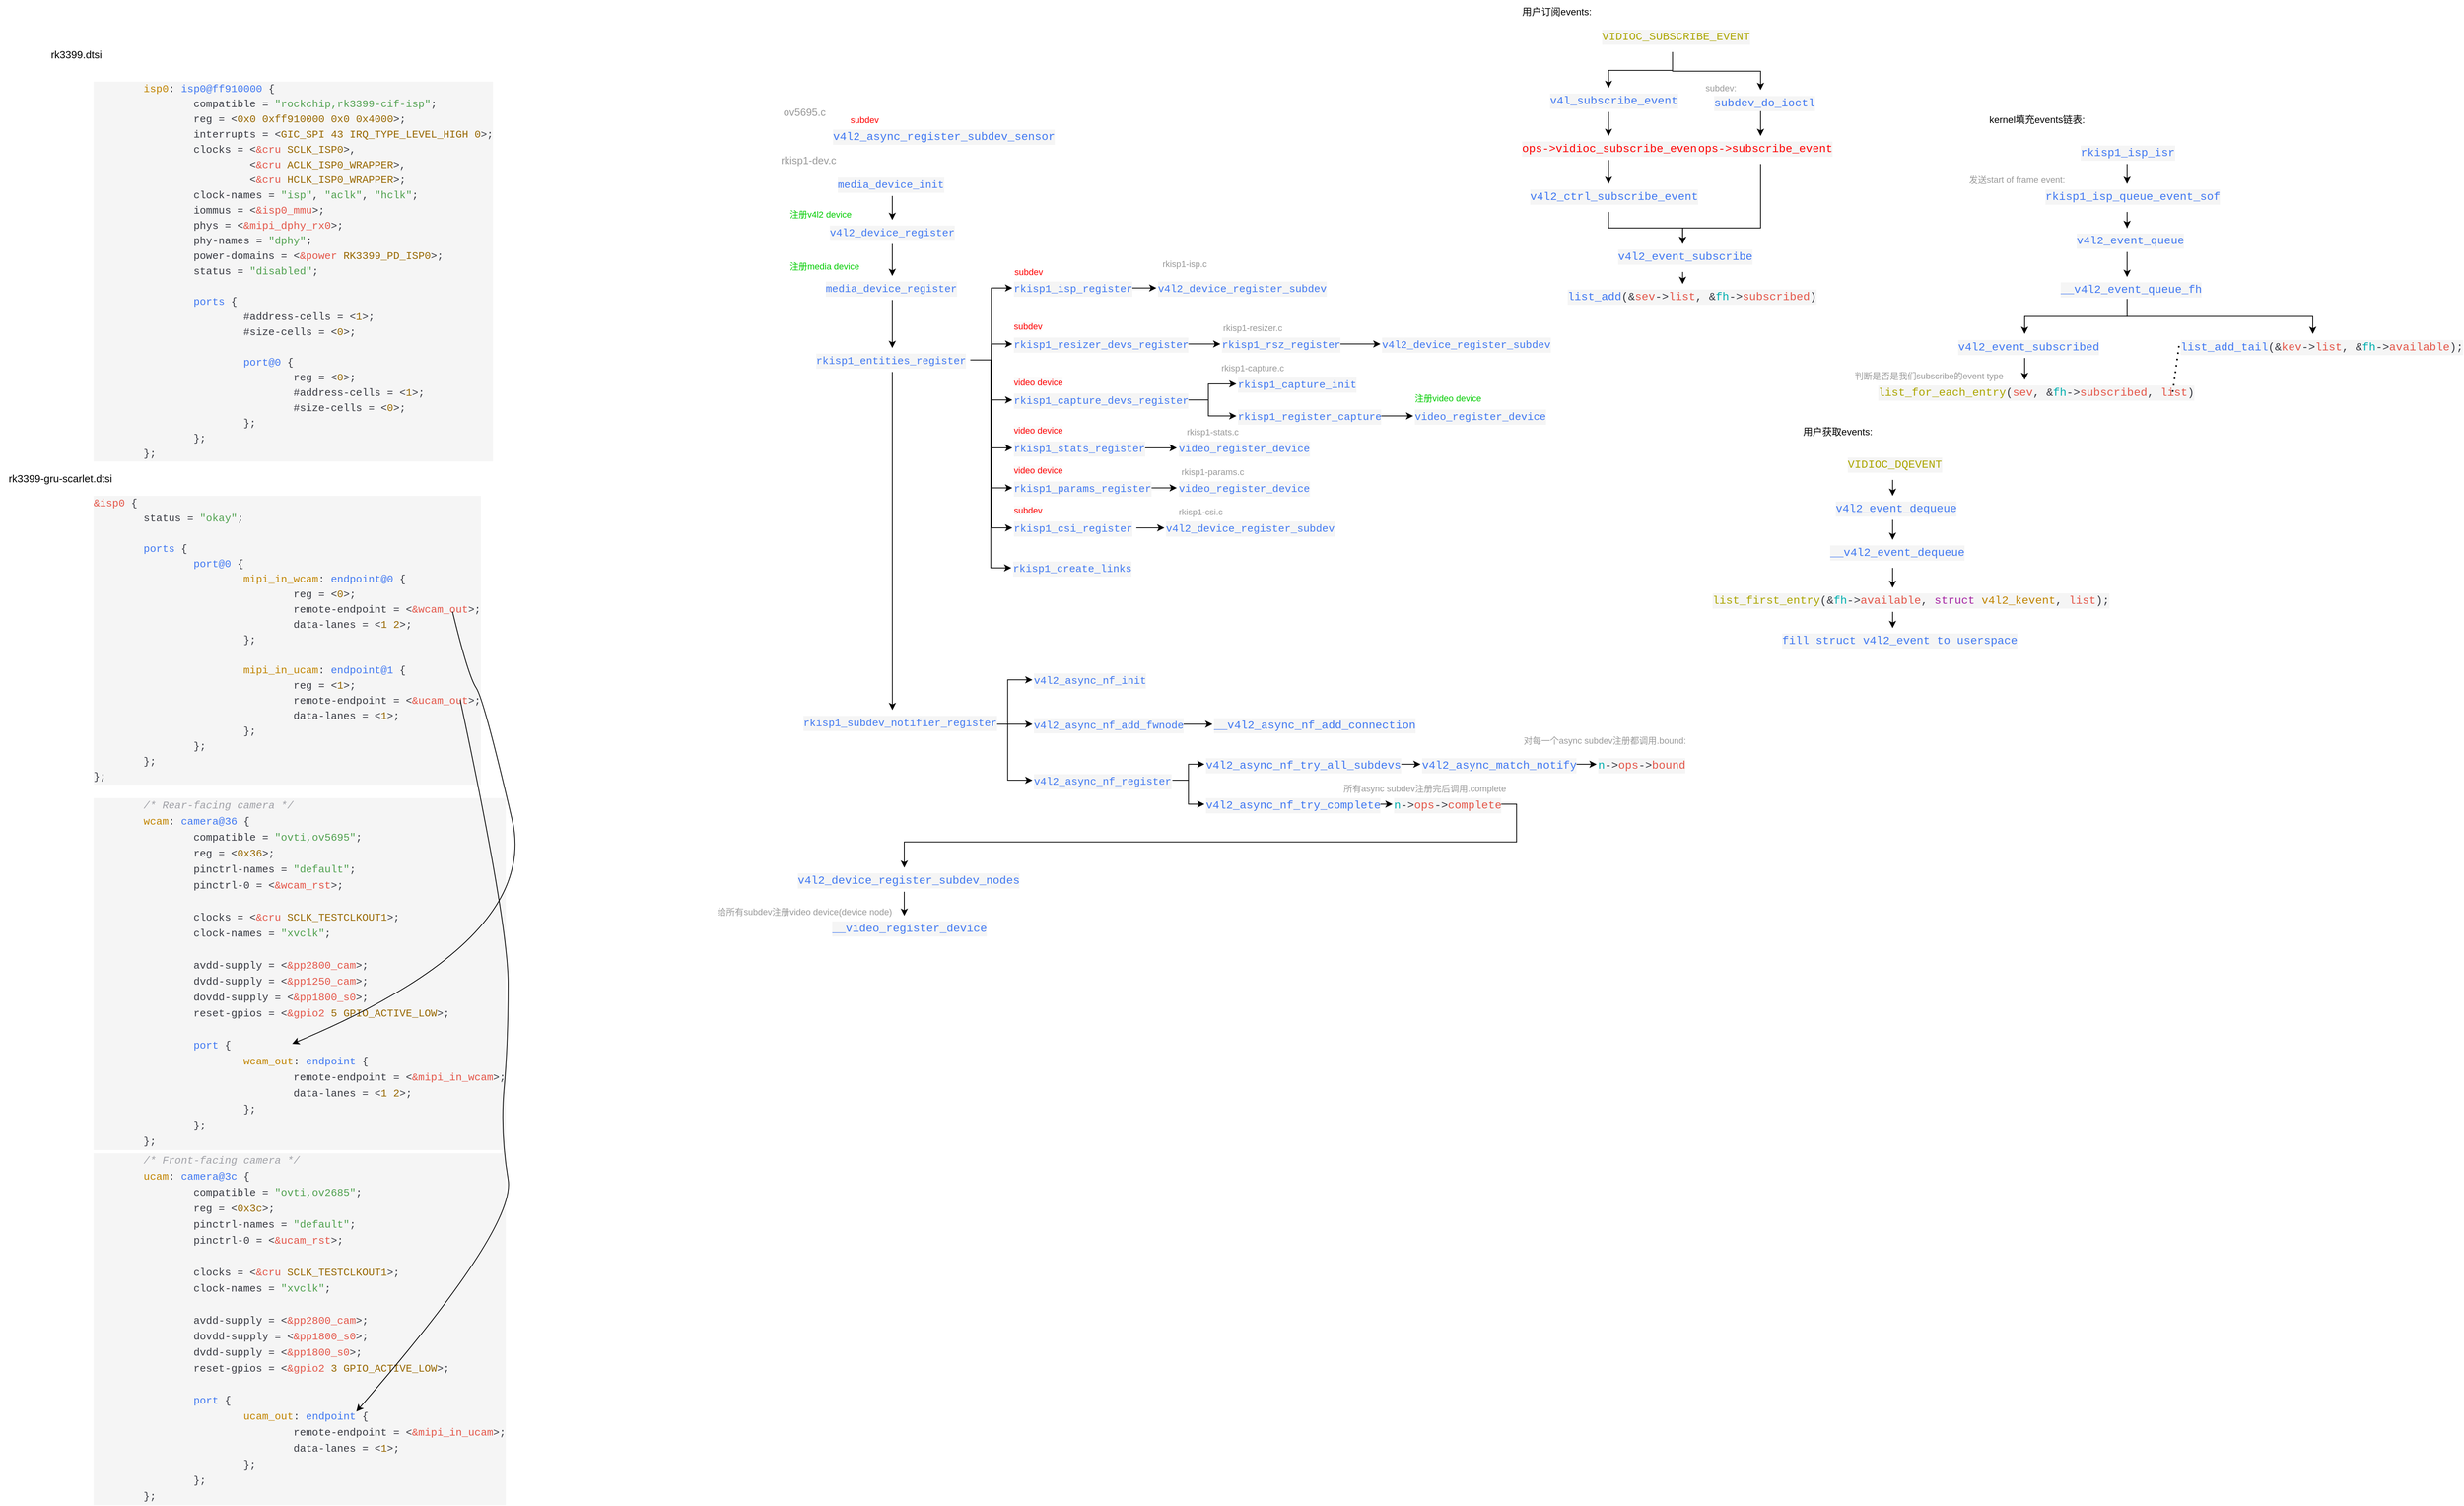 <mxfile version="26.0.11">
  <diagram name="Page-1" id="FnWzYHux1_spk_cezTuA">
    <mxGraphModel dx="1891" dy="1707" grid="1" gridSize="10" guides="1" tooltips="1" connect="1" arrows="1" fold="1" page="1" pageScale="1" pageWidth="827" pageHeight="1169" background="#ffffff" math="0" shadow="0">
      <root>
        <mxCell id="0" />
        <mxCell id="1" parent="0" />
        <mxCell id="0U5PHvUe9skKoDq-eCE6-14" style="edgeStyle=orthogonalEdgeStyle;rounded=0;orthogonalLoop=1;jettySize=auto;html=1;exitX=0.5;exitY=1;exitDx=0;exitDy=0;entryX=0.5;entryY=0;entryDx=0;entryDy=0;fontSize=13;" parent="1" source="0U5PHvUe9skKoDq-eCE6-1" target="0U5PHvUe9skKoDq-eCE6-2" edge="1">
          <mxGeometry relative="1" as="geometry" />
        </mxCell>
        <mxCell id="0U5PHvUe9skKoDq-eCE6-1" value="&lt;div style=&quot;color: rgb(56, 58, 66); background-color: rgb(245, 245, 245); font-family: Consolas, &amp;quot;Courier New&amp;quot;, monospace; font-weight: normal; line-height: 19px; white-space: pre;&quot;&gt;&lt;div&gt;&lt;span style=&quot;color: #4078f2;&quot;&gt;media_device_init&lt;/span&gt;&lt;/div&gt;&lt;/div&gt;" style="text;whiteSpace=wrap;html=1;fontSize=13;" parent="1" vertex="1">
          <mxGeometry x="270" y="50" width="140" height="30" as="geometry" />
        </mxCell>
        <mxCell id="0U5PHvUe9skKoDq-eCE6-15" style="edgeStyle=orthogonalEdgeStyle;rounded=0;orthogonalLoop=1;jettySize=auto;html=1;exitX=0.5;exitY=1;exitDx=0;exitDy=0;entryX=0.5;entryY=0;entryDx=0;entryDy=0;fontSize=13;" parent="1" source="0U5PHvUe9skKoDq-eCE6-2" target="0U5PHvUe9skKoDq-eCE6-3" edge="1">
          <mxGeometry relative="1" as="geometry" />
        </mxCell>
        <mxCell id="0U5PHvUe9skKoDq-eCE6-2" value="&lt;div style=&quot;color: rgb(56, 58, 66); background-color: rgb(245, 245, 245); font-family: Consolas, &amp;quot;Courier New&amp;quot;, monospace; font-weight: normal; line-height: 19px; white-space: pre;&quot;&gt;&lt;div&gt;&lt;span style=&quot;color: #4078f2;&quot;&gt;v4l2_device_register&lt;/span&gt;&lt;/div&gt;&lt;/div&gt;" style="text;whiteSpace=wrap;html=1;fontSize=13;" parent="1" vertex="1">
          <mxGeometry x="260" y="110" width="160" height="30" as="geometry" />
        </mxCell>
        <mxCell id="0U5PHvUe9skKoDq-eCE6-16" style="edgeStyle=orthogonalEdgeStyle;rounded=0;orthogonalLoop=1;jettySize=auto;html=1;exitX=0.5;exitY=1;exitDx=0;exitDy=0;entryX=0.5;entryY=0;entryDx=0;entryDy=0;fontSize=13;" parent="1" source="0U5PHvUe9skKoDq-eCE6-3" target="0U5PHvUe9skKoDq-eCE6-4" edge="1">
          <mxGeometry relative="1" as="geometry" />
        </mxCell>
        <mxCell id="0U5PHvUe9skKoDq-eCE6-3" value="&lt;div style=&quot;color: rgb(56, 58, 66); background-color: rgb(245, 245, 245); font-family: Consolas, &amp;quot;Courier New&amp;quot;, monospace; font-weight: normal; line-height: 19px; white-space: pre;&quot;&gt;&lt;span style=&quot;color: rgb(64, 120, 242);&quot;&gt;media_device_register&lt;/span&gt;&lt;/div&gt;" style="text;whiteSpace=wrap;html=1;fontSize=13;" parent="1" vertex="1">
          <mxGeometry x="255" y="180" width="170" height="30" as="geometry" />
        </mxCell>
        <mxCell id="0U5PHvUe9skKoDq-eCE6-18" style="edgeStyle=orthogonalEdgeStyle;rounded=0;orthogonalLoop=1;jettySize=auto;html=1;exitX=1;exitY=0.5;exitDx=0;exitDy=0;entryX=0;entryY=0.5;entryDx=0;entryDy=0;fontSize=13;" parent="1" source="0U5PHvUe9skKoDq-eCE6-4" target="0U5PHvUe9skKoDq-eCE6-5" edge="1">
          <mxGeometry relative="1" as="geometry" />
        </mxCell>
        <mxCell id="0U5PHvUe9skKoDq-eCE6-19" style="edgeStyle=orthogonalEdgeStyle;rounded=0;orthogonalLoop=1;jettySize=auto;html=1;exitX=1;exitY=0.5;exitDx=0;exitDy=0;entryX=0;entryY=0.5;entryDx=0;entryDy=0;fontSize=13;" parent="1" source="0U5PHvUe9skKoDq-eCE6-4" target="0U5PHvUe9skKoDq-eCE6-6" edge="1">
          <mxGeometry relative="1" as="geometry" />
        </mxCell>
        <mxCell id="0U5PHvUe9skKoDq-eCE6-20" style="edgeStyle=orthogonalEdgeStyle;rounded=0;orthogonalLoop=1;jettySize=auto;html=1;exitX=1;exitY=0.5;exitDx=0;exitDy=0;entryX=0;entryY=0.5;entryDx=0;entryDy=0;fontSize=13;" parent="1" source="0U5PHvUe9skKoDq-eCE6-4" target="0U5PHvUe9skKoDq-eCE6-7" edge="1">
          <mxGeometry relative="1" as="geometry" />
        </mxCell>
        <mxCell id="0U5PHvUe9skKoDq-eCE6-21" style="edgeStyle=orthogonalEdgeStyle;rounded=0;orthogonalLoop=1;jettySize=auto;html=1;exitX=1;exitY=0.5;exitDx=0;exitDy=0;entryX=0;entryY=0.5;entryDx=0;entryDy=0;fontSize=13;" parent="1" source="0U5PHvUe9skKoDq-eCE6-4" target="0U5PHvUe9skKoDq-eCE6-8" edge="1">
          <mxGeometry relative="1" as="geometry" />
        </mxCell>
        <mxCell id="0U5PHvUe9skKoDq-eCE6-22" style="edgeStyle=orthogonalEdgeStyle;rounded=0;orthogonalLoop=1;jettySize=auto;html=1;exitX=1;exitY=0.5;exitDx=0;exitDy=0;entryX=0;entryY=0.5;entryDx=0;entryDy=0;fontSize=13;" parent="1" source="0U5PHvUe9skKoDq-eCE6-4" target="0U5PHvUe9skKoDq-eCE6-9" edge="1">
          <mxGeometry relative="1" as="geometry" />
        </mxCell>
        <mxCell id="0U5PHvUe9skKoDq-eCE6-23" style="edgeStyle=orthogonalEdgeStyle;rounded=0;orthogonalLoop=1;jettySize=auto;html=1;exitX=1;exitY=0.5;exitDx=0;exitDy=0;entryX=0;entryY=0.5;entryDx=0;entryDy=0;fontSize=13;" parent="1" source="0U5PHvUe9skKoDq-eCE6-4" target="0U5PHvUe9skKoDq-eCE6-11" edge="1">
          <mxGeometry relative="1" as="geometry" />
        </mxCell>
        <mxCell id="0U5PHvUe9skKoDq-eCE6-64" style="edgeStyle=orthogonalEdgeStyle;rounded=0;orthogonalLoop=1;jettySize=auto;html=1;exitX=1;exitY=0.5;exitDx=0;exitDy=0;entryX=0;entryY=0.5;entryDx=0;entryDy=0;fontSize=13;" parent="1" source="0U5PHvUe9skKoDq-eCE6-4" target="0U5PHvUe9skKoDq-eCE6-62" edge="1">
          <mxGeometry relative="1" as="geometry" />
        </mxCell>
        <mxCell id="0U5PHvUe9skKoDq-eCE6-66" style="edgeStyle=orthogonalEdgeStyle;rounded=0;orthogonalLoop=1;jettySize=auto;html=1;exitX=0.5;exitY=1;exitDx=0;exitDy=0;entryX=0.5;entryY=0;entryDx=0;entryDy=0;fontSize=13;" parent="1" source="0U5PHvUe9skKoDq-eCE6-4" target="0U5PHvUe9skKoDq-eCE6-65" edge="1">
          <mxGeometry relative="1" as="geometry" />
        </mxCell>
        <mxCell id="0U5PHvUe9skKoDq-eCE6-4" value="&lt;div style=&quot;color: rgb(56, 58, 66); background-color: rgb(245, 245, 245); font-family: Consolas, &amp;quot;Courier New&amp;quot;, monospace; font-weight: normal; line-height: 19px; white-space: pre;&quot;&gt;&lt;div&gt;&lt;span style=&quot;color: #4078f2;&quot;&gt;rkisp1_entities_register&lt;/span&gt;&lt;/div&gt;&lt;/div&gt;" style="text;whiteSpace=wrap;html=1;fontSize=13;" parent="1" vertex="1">
          <mxGeometry x="242.5" y="270" width="195" height="30" as="geometry" />
        </mxCell>
        <mxCell id="0U5PHvUe9skKoDq-eCE6-44" value="" style="edgeStyle=orthogonalEdgeStyle;rounded=0;orthogonalLoop=1;jettySize=auto;html=1;fontSize=13;" parent="1" source="0U5PHvUe9skKoDq-eCE6-5" target="0U5PHvUe9skKoDq-eCE6-43" edge="1">
          <mxGeometry relative="1" as="geometry" />
        </mxCell>
        <mxCell id="0U5PHvUe9skKoDq-eCE6-5" value="&lt;div style=&quot;color: rgb(56, 58, 66); background-color: rgb(245, 245, 245); font-family: Consolas, &amp;quot;Courier New&amp;quot;, monospace; font-weight: normal; line-height: 19px; white-space: pre;&quot;&gt;&lt;div&gt;&lt;span style=&quot;color: #4078f2;&quot;&gt;rkisp1_isp_register&lt;/span&gt;&lt;/div&gt;&lt;/div&gt;" style="text;whiteSpace=wrap;html=1;fontSize=13;" parent="1" vertex="1">
          <mxGeometry x="490" y="180" width="150" height="30" as="geometry" />
        </mxCell>
        <mxCell id="0U5PHvUe9skKoDq-eCE6-28" value="" style="edgeStyle=orthogonalEdgeStyle;rounded=0;orthogonalLoop=1;jettySize=auto;html=1;fontSize=13;" parent="1" source="0U5PHvUe9skKoDq-eCE6-6" target="0U5PHvUe9skKoDq-eCE6-27" edge="1">
          <mxGeometry relative="1" as="geometry" />
        </mxCell>
        <mxCell id="0U5PHvUe9skKoDq-eCE6-6" value="&lt;div style=&quot;color: rgb(56, 58, 66); background-color: rgb(245, 245, 245); font-family: Consolas, &amp;quot;Courier New&amp;quot;, monospace; font-weight: normal; line-height: 19px; white-space: pre;&quot;&gt;&lt;div&gt;&lt;span style=&quot;color: #4078f2;&quot;&gt;rkisp1_resizer_devs_register&lt;/span&gt;&lt;/div&gt;&lt;/div&gt;" style="text;whiteSpace=wrap;html=1;fontSize=13;" parent="1" vertex="1">
          <mxGeometry x="490" y="250" width="210" height="30" as="geometry" />
        </mxCell>
        <mxCell id="0U5PHvUe9skKoDq-eCE6-33" style="edgeStyle=orthogonalEdgeStyle;rounded=0;orthogonalLoop=1;jettySize=auto;html=1;exitX=1;exitY=0.5;exitDx=0;exitDy=0;fontSize=13;" parent="1" source="0U5PHvUe9skKoDq-eCE6-7" target="0U5PHvUe9skKoDq-eCE6-32" edge="1">
          <mxGeometry relative="1" as="geometry" />
        </mxCell>
        <mxCell id="0U5PHvUe9skKoDq-eCE6-36" style="edgeStyle=orthogonalEdgeStyle;rounded=0;orthogonalLoop=1;jettySize=auto;html=1;exitX=1;exitY=0.5;exitDx=0;exitDy=0;entryX=0;entryY=0.5;entryDx=0;entryDy=0;fontSize=13;" parent="1" source="0U5PHvUe9skKoDq-eCE6-7" target="0U5PHvUe9skKoDq-eCE6-35" edge="1">
          <mxGeometry relative="1" as="geometry" />
        </mxCell>
        <mxCell id="0U5PHvUe9skKoDq-eCE6-7" value="&lt;div style=&quot;color: rgb(56, 58, 66); background-color: rgb(245, 245, 245); font-family: Consolas, &amp;quot;Courier New&amp;quot;, monospace; font-weight: normal; line-height: 19px; white-space: pre;&quot;&gt;&lt;div&gt;&lt;span style=&quot;color: #4078f2;&quot;&gt;rkisp1_capture_devs_register&lt;/span&gt;&lt;/div&gt;&lt;/div&gt;" style="text;whiteSpace=wrap;html=1;fontSize=13;" parent="1" vertex="1">
          <mxGeometry x="490" y="320" width="210" height="30" as="geometry" />
        </mxCell>
        <mxCell id="0U5PHvUe9skKoDq-eCE6-46" value="" style="edgeStyle=orthogonalEdgeStyle;rounded=0;orthogonalLoop=1;jettySize=auto;html=1;fontSize=13;" parent="1" source="0U5PHvUe9skKoDq-eCE6-8" target="0U5PHvUe9skKoDq-eCE6-45" edge="1">
          <mxGeometry relative="1" as="geometry" />
        </mxCell>
        <mxCell id="0U5PHvUe9skKoDq-eCE6-8" value="&lt;div style=&quot;color: rgb(56, 58, 66); background-color: rgb(245, 245, 245); font-family: Consolas, &amp;quot;Courier New&amp;quot;, monospace; font-weight: normal; line-height: 19px; white-space: pre;&quot;&gt;&lt;div&gt;&lt;span style=&quot;color: #4078f2;&quot;&gt;rkisp1_stats_register&lt;/span&gt;&lt;/div&gt;&lt;/div&gt;" style="text;whiteSpace=wrap;html=1;fontSize=13;" parent="1" vertex="1">
          <mxGeometry x="490" y="380" width="160" height="30" as="geometry" />
        </mxCell>
        <mxCell id="0U5PHvUe9skKoDq-eCE6-49" value="" style="edgeStyle=orthogonalEdgeStyle;rounded=0;orthogonalLoop=1;jettySize=auto;html=1;fontSize=13;" parent="1" source="0U5PHvUe9skKoDq-eCE6-9" target="0U5PHvUe9skKoDq-eCE6-47" edge="1">
          <mxGeometry relative="1" as="geometry" />
        </mxCell>
        <mxCell id="0U5PHvUe9skKoDq-eCE6-9" value="&lt;div style=&quot;color: rgb(56, 58, 66); background-color: rgb(245, 245, 245); font-family: Consolas, &amp;quot;Courier New&amp;quot;, monospace; font-weight: normal; line-height: 19px; white-space: pre;&quot;&gt;&lt;div&gt;&lt;span style=&quot;color: #4078f2;&quot;&gt;rkisp1_params_register&lt;/span&gt;&lt;/div&gt;&lt;/div&gt;" style="text;whiteSpace=wrap;html=1;fontSize=13;" parent="1" vertex="1">
          <mxGeometry x="490" y="430" width="170" height="30" as="geometry" />
        </mxCell>
        <mxCell id="0U5PHvUe9skKoDq-eCE6-51" value="" style="edgeStyle=orthogonalEdgeStyle;rounded=0;orthogonalLoop=1;jettySize=auto;html=1;fontSize=13;" parent="1" source="0U5PHvUe9skKoDq-eCE6-11" target="0U5PHvUe9skKoDq-eCE6-50" edge="1">
          <mxGeometry relative="1" as="geometry" />
        </mxCell>
        <mxCell id="0U5PHvUe9skKoDq-eCE6-11" value="&lt;div style=&quot;color: rgb(56, 58, 66); background-color: rgb(245, 245, 245); font-family: Consolas, &amp;quot;Courier New&amp;quot;, monospace; font-weight: normal; line-height: 19px; white-space: pre;&quot;&gt;&lt;div&gt;&lt;span style=&quot;color: #4078f2;&quot;&gt;rkisp1_csi_register&lt;/span&gt;&lt;/div&gt;&lt;/div&gt;" style="text;whiteSpace=wrap;html=1;fontSize=13;" parent="1" vertex="1">
          <mxGeometry x="490" y="480" width="155" height="30" as="geometry" />
        </mxCell>
        <mxCell id="0U5PHvUe9skKoDq-eCE6-12" value="&lt;font style=&quot;color: rgb(153, 153, 153);&quot;&gt;rkisp1-dev.c&lt;/font&gt;" style="text;html=1;align=center;verticalAlign=middle;resizable=0;points=[];autosize=1;strokeColor=none;fillColor=none;fontSize=13;" parent="1" vertex="1">
          <mxGeometry x="190" y="20" width="90" height="30" as="geometry" />
        </mxCell>
        <mxCell id="0U5PHvUe9skKoDq-eCE6-25" value="&lt;font style=&quot;color: rgb(153, 153, 153);&quot;&gt;rkisp1-isp.c&lt;/font&gt;" style="text;html=1;align=center;verticalAlign=middle;resizable=0;points=[];autosize=1;strokeColor=none;fillColor=none;fontSize=11;" parent="1" vertex="1">
          <mxGeometry x="665" y="150" width="80" height="30" as="geometry" />
        </mxCell>
        <mxCell id="0U5PHvUe9skKoDq-eCE6-31" style="edgeStyle=orthogonalEdgeStyle;rounded=0;orthogonalLoop=1;jettySize=auto;html=1;exitX=1;exitY=0.5;exitDx=0;exitDy=0;entryX=0;entryY=0.5;entryDx=0;entryDy=0;fontSize=13;" parent="1" source="0U5PHvUe9skKoDq-eCE6-27" target="0U5PHvUe9skKoDq-eCE6-30" edge="1">
          <mxGeometry relative="1" as="geometry" />
        </mxCell>
        <mxCell id="0U5PHvUe9skKoDq-eCE6-27" value="&lt;div style=&quot;color: rgb(56, 58, 66); background-color: rgb(245, 245, 245); font-family: Consolas, &amp;quot;Courier New&amp;quot;, monospace; font-weight: normal; line-height: 19px; white-space: pre;&quot;&gt;&lt;div&gt;&lt;span style=&quot;color: #4078f2;&quot;&gt;rkisp1_rsz_register&lt;/span&gt;&lt;/div&gt;&lt;/div&gt;" style="text;whiteSpace=wrap;html=1;fontSize=13;" parent="1" vertex="1">
          <mxGeometry x="750" y="250" width="140" height="30" as="geometry" />
        </mxCell>
        <mxCell id="0U5PHvUe9skKoDq-eCE6-29" value="&lt;font style=&quot;color: rgb(153, 153, 153);&quot;&gt;rkisp1-resizer.c&lt;/font&gt;" style="text;html=1;align=center;verticalAlign=middle;resizable=0;points=[];autosize=1;strokeColor=none;fillColor=none;fontSize=11;" parent="1" vertex="1">
          <mxGeometry x="740" y="230" width="100" height="30" as="geometry" />
        </mxCell>
        <mxCell id="0U5PHvUe9skKoDq-eCE6-30" value="&lt;div style=&quot;color: rgb(56, 58, 66); background-color: rgb(245, 245, 245); font-family: Consolas, &amp;quot;Courier New&amp;quot;, monospace; font-weight: normal; line-height: 19px; white-space: pre;&quot;&gt;&lt;span style=&quot;color: rgb(64, 120, 242);&quot;&gt;v4l2_device_register_subdev&lt;/span&gt;&lt;/div&gt;" style="text;whiteSpace=wrap;html=1;fontSize=13;" parent="1" vertex="1">
          <mxGeometry x="950" y="250" width="210" height="30" as="geometry" />
        </mxCell>
        <mxCell id="0U5PHvUe9skKoDq-eCE6-32" value="&lt;div style=&quot;color: rgb(56, 58, 66); background-color: rgb(245, 245, 245); font-family: Consolas, &amp;quot;Courier New&amp;quot;, monospace; font-weight: normal; line-height: 19px; white-space: pre;&quot;&gt;&lt;div&gt;&lt;span style=&quot;color: #4078f2;&quot;&gt;rkisp1_capture_init&lt;/span&gt;&lt;/div&gt;&lt;/div&gt;" style="text;whiteSpace=wrap;html=1;fontSize=13;" parent="1" vertex="1">
          <mxGeometry x="770" y="300" width="150" height="30" as="geometry" />
        </mxCell>
        <mxCell id="0U5PHvUe9skKoDq-eCE6-34" value="&lt;font style=&quot;color: rgb(153, 153, 153);&quot;&gt;rkisp1-capture.c&lt;/font&gt;" style="text;html=1;align=center;verticalAlign=middle;resizable=0;points=[];autosize=1;strokeColor=none;fillColor=none;fontSize=11;" parent="1" vertex="1">
          <mxGeometry x="740" y="280" width="100" height="30" as="geometry" />
        </mxCell>
        <mxCell id="0U5PHvUe9skKoDq-eCE6-38" style="edgeStyle=orthogonalEdgeStyle;rounded=0;orthogonalLoop=1;jettySize=auto;html=1;exitX=1;exitY=0.5;exitDx=0;exitDy=0;entryX=0;entryY=0.5;entryDx=0;entryDy=0;fontSize=13;" parent="1" source="0U5PHvUe9skKoDq-eCE6-35" target="0U5PHvUe9skKoDq-eCE6-37" edge="1">
          <mxGeometry relative="1" as="geometry" />
        </mxCell>
        <mxCell id="0U5PHvUe9skKoDq-eCE6-35" value="&lt;div style=&quot;color: rgb(56, 58, 66); background-color: rgb(245, 245, 245); font-family: Consolas, &amp;quot;Courier New&amp;quot;, monospace; font-weight: normal; line-height: 19px; white-space: pre;&quot;&gt;&lt;div&gt;&lt;span style=&quot;color: #4078f2;&quot;&gt;rkisp1_register_capture&lt;/span&gt;&lt;/div&gt;&lt;/div&gt;" style="text;whiteSpace=wrap;html=1;fontSize=13;" parent="1" vertex="1">
          <mxGeometry x="770" y="340" width="180" height="30" as="geometry" />
        </mxCell>
        <mxCell id="0U5PHvUe9skKoDq-eCE6-37" value="&lt;div style=&quot;color: rgb(56, 58, 66); background-color: rgb(245, 245, 245); font-family: Consolas, &amp;quot;Courier New&amp;quot;, monospace; font-weight: normal; line-height: 19px; white-space: pre;&quot;&gt;&lt;div&gt;&lt;span style=&quot;color: #4078f2;&quot;&gt;video_register_device&lt;/span&gt;&lt;/div&gt;&lt;/div&gt;" style="text;whiteSpace=wrap;html=1;fontSize=13;" parent="1" vertex="1">
          <mxGeometry x="991" y="340" width="169" height="30" as="geometry" />
        </mxCell>
        <mxCell id="0U5PHvUe9skKoDq-eCE6-43" value="&lt;div style=&quot;background-color: rgb(245, 245, 245); font-family: Consolas, &amp;quot;Courier New&amp;quot;, monospace; font-weight: normal; line-height: 19px; white-space: pre; color: rgb(56, 58, 66);&quot;&gt;&lt;font color=&quot;#4078f2&quot;&gt;v4l2_device_register_subdev&lt;/font&gt;&lt;/div&gt;" style="text;whiteSpace=wrap;html=1;fontSize=13;" parent="1" vertex="1">
          <mxGeometry x="670" y="180" width="200" height="30" as="geometry" />
        </mxCell>
        <mxCell id="0U5PHvUe9skKoDq-eCE6-45" value="&lt;div style=&quot;color: rgb(56, 58, 66); background-color: rgb(245, 245, 245); font-family: Consolas, &amp;quot;Courier New&amp;quot;, monospace; font-weight: normal; line-height: 19px; white-space: pre;&quot;&gt;&lt;div&gt;&lt;span style=&quot;color: #4078f2;&quot;&gt;video_register_device&lt;/span&gt;&lt;/div&gt;&lt;/div&gt;" style="text;whiteSpace=wrap;html=1;fontSize=13;" parent="1" vertex="1">
          <mxGeometry x="695.5" y="380" width="169" height="30" as="geometry" />
        </mxCell>
        <mxCell id="0U5PHvUe9skKoDq-eCE6-47" value="&lt;div style=&quot;color: rgb(56, 58, 66); background-color: rgb(245, 245, 245); font-family: Consolas, &amp;quot;Courier New&amp;quot;, monospace; font-weight: normal; line-height: 19px; white-space: pre;&quot;&gt;&lt;div&gt;&lt;span style=&quot;color: #4078f2;&quot;&gt;video_register_device&lt;/span&gt;&lt;/div&gt;&lt;/div&gt;" style="text;whiteSpace=wrap;html=1;fontSize=13;" parent="1" vertex="1">
          <mxGeometry x="695.5" y="430" width="174.5" height="30" as="geometry" />
        </mxCell>
        <mxCell id="0U5PHvUe9skKoDq-eCE6-50" value="&lt;div style=&quot;color: rgb(56, 58, 66); background-color: rgb(245, 245, 245); font-family: Consolas, &amp;quot;Courier New&amp;quot;, monospace; font-weight: normal; line-height: 19px; white-space: pre;&quot;&gt;&lt;span style=&quot;color: rgb(64, 120, 242);&quot;&gt;v4l2_device_register_subdev&lt;/span&gt;&lt;/div&gt;" style="text;whiteSpace=wrap;html=1;fontSize=13;" parent="1" vertex="1">
          <mxGeometry x="680" y="480" width="210" height="30" as="geometry" />
        </mxCell>
        <mxCell id="0U5PHvUe9skKoDq-eCE6-52" value="&lt;font style=&quot;color: rgb(153, 153, 153);&quot;&gt;rkisp1-csi.c&lt;/font&gt;" style="text;html=1;align=center;verticalAlign=middle;resizable=0;points=[];autosize=1;strokeColor=none;fillColor=none;fontSize=11;" parent="1" vertex="1">
          <mxGeometry x="685" y="460" width="80" height="30" as="geometry" />
        </mxCell>
        <mxCell id="0U5PHvUe9skKoDq-eCE6-53" value="&lt;font style=&quot;color: rgb(153, 153, 153);&quot;&gt;rkisp1-params.c&lt;/font&gt;" style="text;html=1;align=center;verticalAlign=middle;resizable=0;points=[];autosize=1;strokeColor=none;fillColor=none;fontSize=11;" parent="1" vertex="1">
          <mxGeometry x="690" y="410" width="100" height="30" as="geometry" />
        </mxCell>
        <mxCell id="0U5PHvUe9skKoDq-eCE6-54" value="&lt;font style=&quot;color: rgb(153, 153, 153);&quot;&gt;rkisp1-stats.c&lt;/font&gt;" style="text;html=1;align=center;verticalAlign=middle;resizable=0;points=[];autosize=1;strokeColor=none;fillColor=none;fontSize=11;" parent="1" vertex="1">
          <mxGeometry x="695" y="360" width="90" height="30" as="geometry" />
        </mxCell>
        <mxCell id="0U5PHvUe9skKoDq-eCE6-55" value="&lt;font style=&quot;color: rgb(255, 0, 0);&quot;&gt;subdev&lt;/font&gt;" style="text;html=1;align=center;verticalAlign=middle;resizable=0;points=[];autosize=1;strokeColor=none;fillColor=none;fontSize=11;" parent="1" vertex="1">
          <mxGeometry x="480" y="160" width="60" height="30" as="geometry" />
        </mxCell>
        <mxCell id="0U5PHvUe9skKoDq-eCE6-56" value="&lt;span style=&quot;color: rgb(255, 0, 0); font-family: Helvetica; font-style: normal; font-variant-ligatures: normal; font-variant-caps: normal; font-weight: 400; letter-spacing: normal; orphans: 2; text-align: center; text-indent: 0px; text-transform: none; widows: 2; word-spacing: 0px; -webkit-text-stroke-width: 0px; white-space: nowrap; background-color: rgb(251, 251, 251); text-decoration-thickness: initial; text-decoration-style: initial; text-decoration-color: initial; float: none; display: inline !important;&quot;&gt;subdev&lt;/span&gt;" style="text;whiteSpace=wrap;html=1;fontSize=11;" parent="1" vertex="1">
          <mxGeometry x="490" y="230" width="50" height="30" as="geometry" />
        </mxCell>
        <mxCell id="0U5PHvUe9skKoDq-eCE6-57" value="&lt;span style=&quot;color: rgb(255, 0, 0); font-family: Helvetica; font-style: normal; font-variant-ligatures: normal; font-variant-caps: normal; font-weight: 400; letter-spacing: normal; orphans: 2; text-align: center; text-indent: 0px; text-transform: none; widows: 2; word-spacing: 0px; -webkit-text-stroke-width: 0px; white-space: nowrap; background-color: rgb(251, 251, 251); text-decoration-thickness: initial; text-decoration-style: initial; text-decoration-color: initial; float: none; display: inline !important;&quot;&gt;video device&lt;/span&gt;" style="text;whiteSpace=wrap;html=1;fontSize=11;" parent="1" vertex="1">
          <mxGeometry x="490" y="300" width="80" height="30" as="geometry" />
        </mxCell>
        <mxCell id="0U5PHvUe9skKoDq-eCE6-59" value="&lt;span style=&quot;color: rgb(255, 0, 0); font-family: Helvetica; font-style: normal; font-variant-ligatures: normal; font-variant-caps: normal; font-weight: 400; letter-spacing: normal; orphans: 2; text-align: center; text-indent: 0px; text-transform: none; widows: 2; word-spacing: 0px; -webkit-text-stroke-width: 0px; white-space: nowrap; background-color: rgb(251, 251, 251); text-decoration-thickness: initial; text-decoration-style: initial; text-decoration-color: initial; float: none; display: inline !important;&quot;&gt;video device&lt;/span&gt;" style="text;whiteSpace=wrap;html=1;fontSize=11;" parent="1" vertex="1">
          <mxGeometry x="490" y="360" width="80" height="30" as="geometry" />
        </mxCell>
        <mxCell id="0U5PHvUe9skKoDq-eCE6-60" value="&lt;span style=&quot;color: rgb(255, 0, 0); font-family: Helvetica; font-style: normal; font-variant-ligatures: normal; font-variant-caps: normal; font-weight: 400; letter-spacing: normal; orphans: 2; text-align: center; text-indent: 0px; text-transform: none; widows: 2; word-spacing: 0px; -webkit-text-stroke-width: 0px; white-space: nowrap; background-color: rgb(251, 251, 251); text-decoration-thickness: initial; text-decoration-style: initial; text-decoration-color: initial; float: none; display: inline !important;&quot;&gt;video device&lt;/span&gt;" style="text;whiteSpace=wrap;html=1;fontSize=11;" parent="1" vertex="1">
          <mxGeometry x="490" y="410" width="80" height="30" as="geometry" />
        </mxCell>
        <mxCell id="0U5PHvUe9skKoDq-eCE6-61" value="&lt;span style=&quot;color: rgb(255, 0, 0); font-family: Helvetica; font-style: normal; font-variant-ligatures: normal; font-variant-caps: normal; font-weight: 400; letter-spacing: normal; orphans: 2; text-align: center; text-indent: 0px; text-transform: none; widows: 2; word-spacing: 0px; -webkit-text-stroke-width: 0px; white-space: nowrap; background-color: rgb(251, 251, 251); text-decoration-thickness: initial; text-decoration-style: initial; text-decoration-color: initial; float: none; display: inline !important;&quot;&gt;subdev&lt;/span&gt;" style="text;whiteSpace=wrap;html=1;fontSize=11;" parent="1" vertex="1">
          <mxGeometry x="490" y="460" width="50" height="30" as="geometry" />
        </mxCell>
        <mxCell id="0U5PHvUe9skKoDq-eCE6-62" value="&lt;div style=&quot;color: rgb(56, 58, 66); background-color: rgb(245, 245, 245); font-family: Consolas, &amp;quot;Courier New&amp;quot;, monospace; font-weight: normal; line-height: 19px; white-space: pre;&quot;&gt;&lt;div&gt;&lt;span style=&quot;color: #4078f2;&quot;&gt;rkisp1_create_links&lt;/span&gt;&lt;/div&gt;&lt;/div&gt;" style="text;whiteSpace=wrap;html=1;fontSize=13;" parent="1" vertex="1">
          <mxGeometry x="488.75" y="530" width="152.5" height="30" as="geometry" />
        </mxCell>
        <mxCell id="0U5PHvUe9skKoDq-eCE6-68" style="edgeStyle=orthogonalEdgeStyle;rounded=0;orthogonalLoop=1;jettySize=auto;html=1;exitX=1;exitY=0.5;exitDx=0;exitDy=0;entryX=0;entryY=0.5;entryDx=0;entryDy=0;fontSize=13;" parent="1" source="0U5PHvUe9skKoDq-eCE6-65" target="0U5PHvUe9skKoDq-eCE6-67" edge="1">
          <mxGeometry relative="1" as="geometry" />
        </mxCell>
        <mxCell id="0U5PHvUe9skKoDq-eCE6-70" style="edgeStyle=orthogonalEdgeStyle;rounded=0;orthogonalLoop=1;jettySize=auto;html=1;exitX=1;exitY=0.5;exitDx=0;exitDy=0;entryX=0;entryY=0.5;entryDx=0;entryDy=0;fontSize=13;" parent="1" source="0U5PHvUe9skKoDq-eCE6-65" target="0U5PHvUe9skKoDq-eCE6-69" edge="1">
          <mxGeometry relative="1" as="geometry" />
        </mxCell>
        <mxCell id="0U5PHvUe9skKoDq-eCE6-76" style="edgeStyle=orthogonalEdgeStyle;rounded=0;orthogonalLoop=1;jettySize=auto;html=1;exitX=1;exitY=0.5;exitDx=0;exitDy=0;entryX=0;entryY=0.5;entryDx=0;entryDy=0;" parent="1" source="0U5PHvUe9skKoDq-eCE6-65" target="0U5PHvUe9skKoDq-eCE6-75" edge="1">
          <mxGeometry relative="1" as="geometry" />
        </mxCell>
        <mxCell id="0U5PHvUe9skKoDq-eCE6-65" value="&lt;div style=&quot;color: rgb(56, 58, 66); background-color: rgb(245, 245, 245); font-family: Consolas, &amp;quot;Courier New&amp;quot;, monospace; font-weight: normal; line-height: 19px; white-space: pre;&quot;&gt;&lt;div&gt;&lt;span style=&quot;color: #4078f2;&quot;&gt;rkisp1_subdev_notifier_register&lt;/span&gt;&lt;/div&gt;&lt;/div&gt;" style="text;whiteSpace=wrap;html=1;fontSize=13;" parent="1" vertex="1">
          <mxGeometry x="227" y="722.75" width="226.25" height="35.5" as="geometry" />
        </mxCell>
        <mxCell id="0U5PHvUe9skKoDq-eCE6-67" value="&lt;div style=&quot;color: rgb(56, 58, 66); background-color: rgb(245, 245, 245); font-family: Consolas, &amp;quot;Courier New&amp;quot;, monospace; font-weight: normal; line-height: 19px; white-space: pre;&quot;&gt;&lt;div&gt;&lt;span style=&quot;color: #4078f2;&quot;&gt;v4l2_async_nf_init&lt;/span&gt;&lt;/div&gt;&lt;/div&gt;" style="text;whiteSpace=wrap;html=1;fontSize=13;" parent="1" vertex="1">
          <mxGeometry x="515.13" y="670" width="134.87" height="30" as="geometry" />
        </mxCell>
        <mxCell id="0U5PHvUe9skKoDq-eCE6-81" style="edgeStyle=orthogonalEdgeStyle;rounded=0;orthogonalLoop=1;jettySize=auto;html=1;exitX=1;exitY=0.5;exitDx=0;exitDy=0;entryX=0;entryY=0.5;entryDx=0;entryDy=0;" parent="1" source="0U5PHvUe9skKoDq-eCE6-69" target="0U5PHvUe9skKoDq-eCE6-79" edge="1">
          <mxGeometry relative="1" as="geometry" />
        </mxCell>
        <mxCell id="0U5PHvUe9skKoDq-eCE6-82" style="edgeStyle=orthogonalEdgeStyle;rounded=0;orthogonalLoop=1;jettySize=auto;html=1;exitX=1;exitY=0.5;exitDx=0;exitDy=0;entryX=0;entryY=0.5;entryDx=0;entryDy=0;" parent="1" source="0U5PHvUe9skKoDq-eCE6-69" target="0U5PHvUe9skKoDq-eCE6-80" edge="1">
          <mxGeometry relative="1" as="geometry" />
        </mxCell>
        <mxCell id="0U5PHvUe9skKoDq-eCE6-69" value="&lt;div style=&quot;color: rgb(56, 58, 66); background-color: rgb(245, 245, 245); font-family: Consolas, &amp;quot;Courier New&amp;quot;, monospace; font-weight: normal; line-height: 19px; white-space: pre;&quot;&gt;&lt;div&gt;&lt;span style=&quot;color: #4078f2;&quot;&gt;v4l2_async_nf_register&lt;/span&gt;&lt;/div&gt;&lt;/div&gt;" style="text;whiteSpace=wrap;html=1;fontSize=13;" parent="1" vertex="1">
          <mxGeometry x="515.13" y="795.5" width="175" height="30" as="geometry" />
        </mxCell>
        <mxCell id="0U5PHvUe9skKoDq-eCE6-71" value="&lt;div style=&quot;color: rgb(56, 58, 66); background-color: rgb(245, 245, 245); font-family: Consolas, &amp;quot;Courier New&amp;quot;, monospace; font-weight: normal; line-height: 19px; white-space: pre;&quot;&gt;&lt;div&gt;&lt;span style=&quot;color: #383a42;&quot;&gt;&amp;nbsp; &amp;nbsp; &amp;nbsp; &amp;nbsp; &lt;/span&gt;&lt;span style=&quot;color: #c18401;&quot;&gt;isp0&lt;/span&gt;&lt;span style=&quot;color: #383a42;&quot;&gt;: &lt;/span&gt;&lt;span style=&quot;color: #4078f2;&quot;&gt;isp0@ff910000&lt;/span&gt;&lt;span style=&quot;color: #383a42;&quot;&gt; {&lt;/span&gt;&lt;/div&gt;&lt;div&gt;&lt;span style=&quot;color: #383a42;&quot;&gt;&amp;nbsp; &amp;nbsp; &amp;nbsp; &amp;nbsp; &amp;nbsp; &amp;nbsp; &amp;nbsp; &amp;nbsp; compatible = &lt;/span&gt;&lt;span style=&quot;color: #50a14f;&quot;&gt;&quot;rockchip,rk3399-cif-isp&quot;&lt;/span&gt;&lt;span style=&quot;color: #383a42;&quot;&gt;;&lt;/span&gt;&lt;/div&gt;&lt;div&gt;&lt;span style=&quot;color: #383a42;&quot;&gt;&amp;nbsp; &amp;nbsp; &amp;nbsp; &amp;nbsp; &amp;nbsp; &amp;nbsp; &amp;nbsp; &amp;nbsp; reg = &amp;lt;&lt;/span&gt;&lt;span style=&quot;color: #986801;&quot;&gt;0x0&lt;/span&gt;&lt;span style=&quot;color: #383a42;&quot;&gt; &lt;/span&gt;&lt;span style=&quot;color: #986801;&quot;&gt;0xff910000&lt;/span&gt;&lt;span style=&quot;color: #383a42;&quot;&gt; &lt;/span&gt;&lt;span style=&quot;color: #986801;&quot;&gt;0x0&lt;/span&gt;&lt;span style=&quot;color: #383a42;&quot;&gt; &lt;/span&gt;&lt;span style=&quot;color: #986801;&quot;&gt;0x4000&lt;/span&gt;&lt;span style=&quot;color: #383a42;&quot;&gt;&amp;gt;;&lt;/span&gt;&lt;/div&gt;&lt;div&gt;&lt;span style=&quot;color: #383a42;&quot;&gt;&amp;nbsp; &amp;nbsp; &amp;nbsp; &amp;nbsp; &amp;nbsp; &amp;nbsp; &amp;nbsp; &amp;nbsp; interrupts = &amp;lt;&lt;/span&gt;&lt;span style=&quot;color: #986801;&quot;&gt;GIC_SPI&lt;/span&gt;&lt;span style=&quot;color: #383a42;&quot;&gt; &lt;/span&gt;&lt;span style=&quot;color: #986801;&quot;&gt;43&lt;/span&gt;&lt;span style=&quot;color: #383a42;&quot;&gt; &lt;/span&gt;&lt;span style=&quot;color: #986801;&quot;&gt;IRQ_TYPE_LEVEL_HIGH&lt;/span&gt;&lt;span style=&quot;color: #383a42;&quot;&gt; &lt;/span&gt;&lt;span style=&quot;color: #986801;&quot;&gt;0&lt;/span&gt;&lt;span style=&quot;color: #383a42;&quot;&gt;&amp;gt;;&lt;/span&gt;&lt;/div&gt;&lt;div&gt;&lt;span style=&quot;color: #383a42;&quot;&gt;&amp;nbsp; &amp;nbsp; &amp;nbsp; &amp;nbsp; &amp;nbsp; &amp;nbsp; &amp;nbsp; &amp;nbsp; clocks = &amp;lt;&lt;/span&gt;&lt;span style=&quot;color: #e45649;&quot;&gt;&amp;amp;cru&lt;/span&gt;&lt;span style=&quot;color: #383a42;&quot;&gt; &lt;/span&gt;&lt;span style=&quot;color: #986801;&quot;&gt;SCLK_ISP0&lt;/span&gt;&lt;span style=&quot;color: #383a42;&quot;&gt;&amp;gt;,&lt;/span&gt;&lt;/div&gt;&lt;div&gt;&lt;span style=&quot;color: #383a42;&quot;&gt;&amp;nbsp; &amp;nbsp; &amp;nbsp; &amp;nbsp; &amp;nbsp; &amp;nbsp; &amp;nbsp; &amp;nbsp; &amp;nbsp; &amp;nbsp; &amp;nbsp; &amp;nbsp; &amp;nbsp;&amp;lt;&lt;/span&gt;&lt;span style=&quot;color: #e45649;&quot;&gt;&amp;amp;cru&lt;/span&gt;&lt;span style=&quot;color: #383a42;&quot;&gt; &lt;/span&gt;&lt;span style=&quot;color: #986801;&quot;&gt;ACLK_ISP0_WRAPPER&lt;/span&gt;&lt;span style=&quot;color: #383a42;&quot;&gt;&amp;gt;,&lt;/span&gt;&lt;/div&gt;&lt;div&gt;&lt;span style=&quot;color: #383a42;&quot;&gt;&amp;nbsp; &amp;nbsp; &amp;nbsp; &amp;nbsp; &amp;nbsp; &amp;nbsp; &amp;nbsp; &amp;nbsp; &amp;nbsp; &amp;nbsp; &amp;nbsp; &amp;nbsp; &amp;nbsp;&amp;lt;&lt;/span&gt;&lt;span style=&quot;color: #e45649;&quot;&gt;&amp;amp;cru&lt;/span&gt;&lt;span style=&quot;color: #383a42;&quot;&gt; &lt;/span&gt;&lt;span style=&quot;color: #986801;&quot;&gt;HCLK_ISP0_WRAPPER&lt;/span&gt;&lt;span style=&quot;color: #383a42;&quot;&gt;&amp;gt;;&lt;/span&gt;&lt;/div&gt;&lt;div&gt;&lt;span style=&quot;color: #383a42;&quot;&gt;&amp;nbsp; &amp;nbsp; &amp;nbsp; &amp;nbsp; &amp;nbsp; &amp;nbsp; &amp;nbsp; &amp;nbsp; clock-names = &lt;/span&gt;&lt;span style=&quot;color: #50a14f;&quot;&gt;&quot;isp&quot;&lt;/span&gt;&lt;span style=&quot;color: #383a42;&quot;&gt;, &lt;/span&gt;&lt;span style=&quot;color: #50a14f;&quot;&gt;&quot;aclk&quot;&lt;/span&gt;&lt;span style=&quot;color: #383a42;&quot;&gt;, &lt;/span&gt;&lt;span style=&quot;color: #50a14f;&quot;&gt;&quot;hclk&quot;&lt;/span&gt;&lt;span style=&quot;color: #383a42;&quot;&gt;;&lt;/span&gt;&lt;/div&gt;&lt;div&gt;&lt;span style=&quot;color: #383a42;&quot;&gt;&amp;nbsp; &amp;nbsp; &amp;nbsp; &amp;nbsp; &amp;nbsp; &amp;nbsp; &amp;nbsp; &amp;nbsp; iommus = &amp;lt;&lt;/span&gt;&lt;span style=&quot;color: #e45649;&quot;&gt;&amp;amp;isp0_mmu&lt;/span&gt;&lt;span style=&quot;color: #383a42;&quot;&gt;&amp;gt;;&lt;/span&gt;&lt;/div&gt;&lt;div&gt;&lt;span style=&quot;color: #383a42;&quot;&gt;&amp;nbsp; &amp;nbsp; &amp;nbsp; &amp;nbsp; &amp;nbsp; &amp;nbsp; &amp;nbsp; &amp;nbsp; phys = &amp;lt;&lt;/span&gt;&lt;span style=&quot;color: #e45649;&quot;&gt;&amp;amp;mipi_dphy_rx0&lt;/span&gt;&lt;span style=&quot;color: #383a42;&quot;&gt;&amp;gt;;&lt;/span&gt;&lt;/div&gt;&lt;div&gt;&lt;span style=&quot;color: #383a42;&quot;&gt;&amp;nbsp; &amp;nbsp; &amp;nbsp; &amp;nbsp; &amp;nbsp; &amp;nbsp; &amp;nbsp; &amp;nbsp; phy-names = &lt;/span&gt;&lt;span style=&quot;color: #50a14f;&quot;&gt;&quot;dphy&quot;&lt;/span&gt;&lt;span style=&quot;color: #383a42;&quot;&gt;;&lt;/span&gt;&lt;/div&gt;&lt;div&gt;&lt;span style=&quot;color: #383a42;&quot;&gt;&amp;nbsp; &amp;nbsp; &amp;nbsp; &amp;nbsp; &amp;nbsp; &amp;nbsp; &amp;nbsp; &amp;nbsp; power-domains = &amp;lt;&lt;/span&gt;&lt;span style=&quot;color: #e45649;&quot;&gt;&amp;amp;power&lt;/span&gt;&lt;span style=&quot;color: #383a42;&quot;&gt; &lt;/span&gt;&lt;span style=&quot;color: #986801;&quot;&gt;RK3399_PD_ISP0&lt;/span&gt;&lt;span style=&quot;color: #383a42;&quot;&gt;&amp;gt;;&lt;/span&gt;&lt;/div&gt;&lt;div&gt;&lt;span style=&quot;color: #383a42;&quot;&gt;&amp;nbsp; &amp;nbsp; &amp;nbsp; &amp;nbsp; &amp;nbsp; &amp;nbsp; &amp;nbsp; &amp;nbsp; status = &lt;/span&gt;&lt;span style=&quot;color: #50a14f;&quot;&gt;&quot;disabled&quot;&lt;/span&gt;&lt;span style=&quot;color: #383a42;&quot;&gt;;&lt;/span&gt;&lt;/div&gt;&lt;br&gt;&lt;div&gt;&lt;span style=&quot;color: #383a42;&quot;&gt;&amp;nbsp; &amp;nbsp; &amp;nbsp; &amp;nbsp; &amp;nbsp; &amp;nbsp; &amp;nbsp; &amp;nbsp; &lt;/span&gt;&lt;span style=&quot;color: #4078f2;&quot;&gt;ports&lt;/span&gt;&lt;span style=&quot;color: #383a42;&quot;&gt; {&lt;/span&gt;&lt;/div&gt;&lt;div&gt;&lt;span style=&quot;color: #383a42;&quot;&gt;&amp;nbsp; &amp;nbsp; &amp;nbsp; &amp;nbsp; &amp;nbsp; &amp;nbsp; &amp;nbsp; &amp;nbsp; &amp;nbsp; &amp;nbsp; &amp;nbsp; &amp;nbsp; #address-cells = &amp;lt;&lt;/span&gt;&lt;span style=&quot;color: #986801;&quot;&gt;1&lt;/span&gt;&lt;span style=&quot;color: #383a42;&quot;&gt;&amp;gt;;&lt;/span&gt;&lt;/div&gt;&lt;div&gt;&lt;span style=&quot;color: #383a42;&quot;&gt;&amp;nbsp; &amp;nbsp; &amp;nbsp; &amp;nbsp; &amp;nbsp; &amp;nbsp; &amp;nbsp; &amp;nbsp; &amp;nbsp; &amp;nbsp; &amp;nbsp; &amp;nbsp; #size-cells = &amp;lt;&lt;/span&gt;&lt;span style=&quot;color: #986801;&quot;&gt;0&lt;/span&gt;&lt;span style=&quot;color: #383a42;&quot;&gt;&amp;gt;;&lt;/span&gt;&lt;/div&gt;&lt;br&gt;&lt;div&gt;&lt;span style=&quot;color: #383a42;&quot;&gt;&amp;nbsp; &amp;nbsp; &amp;nbsp; &amp;nbsp; &amp;nbsp; &amp;nbsp; &amp;nbsp; &amp;nbsp; &amp;nbsp; &amp;nbsp; &amp;nbsp; &amp;nbsp; &lt;/span&gt;&lt;span style=&quot;color: #4078f2;&quot;&gt;port@0&lt;/span&gt;&lt;span style=&quot;color: #383a42;&quot;&gt; {&lt;/span&gt;&lt;/div&gt;&lt;div&gt;&lt;span style=&quot;color: #383a42;&quot;&gt;&amp;nbsp; &amp;nbsp; &amp;nbsp; &amp;nbsp; &amp;nbsp; &amp;nbsp; &amp;nbsp; &amp;nbsp; &amp;nbsp; &amp;nbsp; &amp;nbsp; &amp;nbsp; &amp;nbsp; &amp;nbsp; &amp;nbsp; &amp;nbsp; reg = &amp;lt;&lt;/span&gt;&lt;span style=&quot;color: #986801;&quot;&gt;0&lt;/span&gt;&lt;span style=&quot;color: #383a42;&quot;&gt;&amp;gt;;&lt;/span&gt;&lt;/div&gt;&lt;div&gt;&lt;span style=&quot;color: #383a42;&quot;&gt;&amp;nbsp; &amp;nbsp; &amp;nbsp; &amp;nbsp; &amp;nbsp; &amp;nbsp; &amp;nbsp; &amp;nbsp; &amp;nbsp; &amp;nbsp; &amp;nbsp; &amp;nbsp; &amp;nbsp; &amp;nbsp; &amp;nbsp; &amp;nbsp; #address-cells = &amp;lt;&lt;/span&gt;&lt;span style=&quot;color: #986801;&quot;&gt;1&lt;/span&gt;&lt;span style=&quot;color: #383a42;&quot;&gt;&amp;gt;;&lt;/span&gt;&lt;/div&gt;&lt;div&gt;&lt;span style=&quot;color: #383a42;&quot;&gt;&amp;nbsp; &amp;nbsp; &amp;nbsp; &amp;nbsp; &amp;nbsp; &amp;nbsp; &amp;nbsp; &amp;nbsp; &amp;nbsp; &amp;nbsp; &amp;nbsp; &amp;nbsp; &amp;nbsp; &amp;nbsp; &amp;nbsp; &amp;nbsp; #size-cells = &amp;lt;&lt;/span&gt;&lt;span style=&quot;color: #986801;&quot;&gt;0&lt;/span&gt;&lt;span style=&quot;color: #383a42;&quot;&gt;&amp;gt;;&lt;/span&gt;&lt;/div&gt;&lt;div&gt;&lt;span style=&quot;color: #383a42;&quot;&gt;&amp;nbsp; &amp;nbsp; &amp;nbsp; &amp;nbsp; &amp;nbsp; &amp;nbsp; &amp;nbsp; &amp;nbsp; &amp;nbsp; &amp;nbsp; &amp;nbsp; &amp;nbsp; };&lt;/span&gt;&lt;/div&gt;&lt;div&gt;&lt;span style=&quot;color: #383a42;&quot;&gt;&amp;nbsp; &amp;nbsp; &amp;nbsp; &amp;nbsp; &amp;nbsp; &amp;nbsp; &amp;nbsp; &amp;nbsp; };&lt;/span&gt;&lt;/div&gt;&lt;div&gt;&lt;span style=&quot;color: #383a42;&quot;&gt;&amp;nbsp; &amp;nbsp; &amp;nbsp; &amp;nbsp; };&lt;/span&gt;&lt;/div&gt;&lt;/div&gt;" style="text;whiteSpace=wrap;html=1;fontSize=13;" parent="1" vertex="1">
          <mxGeometry x="-660" y="-70" width="410" height="480" as="geometry" />
        </mxCell>
        <mxCell id="0U5PHvUe9skKoDq-eCE6-72" value="&lt;div style=&quot;color: rgb(56, 58, 66); background-color: rgb(245, 245, 245); font-family: Consolas, &amp;quot;Courier New&amp;quot;, monospace; font-weight: normal; line-height: 19px; white-space: pre;&quot;&gt;&lt;div&gt;&lt;span style=&quot;color: #e45649;&quot;&gt;&amp;amp;isp0&lt;/span&gt;&lt;span style=&quot;color: #383a42;&quot;&gt; {&lt;/span&gt;&lt;/div&gt;&lt;div&gt;&lt;span style=&quot;color: #383a42;&quot;&gt;&amp;nbsp; &amp;nbsp; &amp;nbsp; &amp;nbsp; status = &lt;/span&gt;&lt;span style=&quot;color: #50a14f;&quot;&gt;&quot;okay&quot;&lt;/span&gt;&lt;span style=&quot;color: #383a42;&quot;&gt;;&lt;/span&gt;&lt;/div&gt;&lt;br&gt;&lt;div&gt;&lt;span style=&quot;color: #383a42;&quot;&gt;&amp;nbsp; &amp;nbsp; &amp;nbsp; &amp;nbsp; &lt;/span&gt;&lt;span style=&quot;color: #4078f2;&quot;&gt;ports&lt;/span&gt;&lt;span style=&quot;color: #383a42;&quot;&gt; {&lt;/span&gt;&lt;/div&gt;&lt;div&gt;&lt;span style=&quot;color: #383a42;&quot;&gt;&amp;nbsp; &amp;nbsp; &amp;nbsp; &amp;nbsp; &amp;nbsp; &amp;nbsp; &amp;nbsp; &amp;nbsp; &lt;/span&gt;&lt;span style=&quot;color: #4078f2;&quot;&gt;port@0&lt;/span&gt;&lt;span style=&quot;color: #383a42;&quot;&gt; {&lt;/span&gt;&lt;/div&gt;&lt;div&gt;&lt;span style=&quot;color: #383a42;&quot;&gt;&amp;nbsp; &amp;nbsp; &amp;nbsp; &amp;nbsp; &amp;nbsp; &amp;nbsp; &amp;nbsp; &amp;nbsp; &amp;nbsp; &amp;nbsp; &amp;nbsp; &amp;nbsp; &lt;/span&gt;&lt;span style=&quot;color: #c18401;&quot;&gt;mipi_in_wcam&lt;/span&gt;&lt;span style=&quot;color: #383a42;&quot;&gt;: &lt;/span&gt;&lt;span style=&quot;color: #4078f2;&quot;&gt;endpoint@0&lt;/span&gt;&lt;span style=&quot;color: #383a42;&quot;&gt; {&lt;/span&gt;&lt;/div&gt;&lt;div&gt;&lt;span style=&quot;color: #383a42;&quot;&gt;&amp;nbsp; &amp;nbsp; &amp;nbsp; &amp;nbsp; &amp;nbsp; &amp;nbsp; &amp;nbsp; &amp;nbsp; &amp;nbsp; &amp;nbsp; &amp;nbsp; &amp;nbsp; &amp;nbsp; &amp;nbsp; &amp;nbsp; &amp;nbsp; reg = &amp;lt;&lt;/span&gt;&lt;span style=&quot;color: #986801;&quot;&gt;0&lt;/span&gt;&lt;span style=&quot;color: #383a42;&quot;&gt;&amp;gt;;&lt;/span&gt;&lt;/div&gt;&lt;div&gt;&lt;span style=&quot;color: #383a42;&quot;&gt;&amp;nbsp; &amp;nbsp; &amp;nbsp; &amp;nbsp; &amp;nbsp; &amp;nbsp; &amp;nbsp; &amp;nbsp; &amp;nbsp; &amp;nbsp; &amp;nbsp; &amp;nbsp; &amp;nbsp; &amp;nbsp; &amp;nbsp; &amp;nbsp; remote-endpoint = &amp;lt;&lt;/span&gt;&lt;span style=&quot;color: #e45649;&quot;&gt;&amp;amp;wcam_out&lt;/span&gt;&lt;span style=&quot;color: #383a42;&quot;&gt;&amp;gt;;&lt;/span&gt;&lt;/div&gt;&lt;div&gt;&lt;span style=&quot;color: #383a42;&quot;&gt;&amp;nbsp; &amp;nbsp; &amp;nbsp; &amp;nbsp; &amp;nbsp; &amp;nbsp; &amp;nbsp; &amp;nbsp; &amp;nbsp; &amp;nbsp; &amp;nbsp; &amp;nbsp; &amp;nbsp; &amp;nbsp; &amp;nbsp; &amp;nbsp; data-lanes = &amp;lt;&lt;/span&gt;&lt;span style=&quot;color: #986801;&quot;&gt;1&lt;/span&gt;&lt;span style=&quot;color: #383a42;&quot;&gt; &lt;/span&gt;&lt;span style=&quot;color: #986801;&quot;&gt;2&lt;/span&gt;&lt;span style=&quot;color: #383a42;&quot;&gt;&amp;gt;;&lt;/span&gt;&lt;/div&gt;&lt;div&gt;&lt;span style=&quot;color: #383a42;&quot;&gt;&amp;nbsp; &amp;nbsp; &amp;nbsp; &amp;nbsp; &amp;nbsp; &amp;nbsp; &amp;nbsp; &amp;nbsp; &amp;nbsp; &amp;nbsp; &amp;nbsp; &amp;nbsp; };&lt;/span&gt;&lt;/div&gt;&lt;br&gt;&lt;div&gt;&lt;span style=&quot;color: #383a42;&quot;&gt;&amp;nbsp; &amp;nbsp; &amp;nbsp; &amp;nbsp; &amp;nbsp; &amp;nbsp; &amp;nbsp; &amp;nbsp; &amp;nbsp; &amp;nbsp; &amp;nbsp; &amp;nbsp; &lt;/span&gt;&lt;span style=&quot;color: #c18401;&quot;&gt;mipi_in_ucam&lt;/span&gt;&lt;span style=&quot;color: #383a42;&quot;&gt;: &lt;/span&gt;&lt;span style=&quot;color: #4078f2;&quot;&gt;endpoint@1&lt;/span&gt;&lt;span style=&quot;color: #383a42;&quot;&gt; {&lt;/span&gt;&lt;/div&gt;&lt;div&gt;&lt;span style=&quot;color: #383a42;&quot;&gt;&amp;nbsp; &amp;nbsp; &amp;nbsp; &amp;nbsp; &amp;nbsp; &amp;nbsp; &amp;nbsp; &amp;nbsp; &amp;nbsp; &amp;nbsp; &amp;nbsp; &amp;nbsp; &amp;nbsp; &amp;nbsp; &amp;nbsp; &amp;nbsp; reg = &amp;lt;&lt;/span&gt;&lt;span style=&quot;color: #986801;&quot;&gt;1&lt;/span&gt;&lt;span style=&quot;color: #383a42;&quot;&gt;&amp;gt;;&lt;/span&gt;&lt;/div&gt;&lt;div&gt;&lt;span style=&quot;color: #383a42;&quot;&gt;&amp;nbsp; &amp;nbsp; &amp;nbsp; &amp;nbsp; &amp;nbsp; &amp;nbsp; &amp;nbsp; &amp;nbsp; &amp;nbsp; &amp;nbsp; &amp;nbsp; &amp;nbsp; &amp;nbsp; &amp;nbsp; &amp;nbsp; &amp;nbsp; remote-endpoint = &amp;lt;&lt;/span&gt;&lt;span style=&quot;color: #e45649;&quot;&gt;&amp;amp;ucam_out&lt;/span&gt;&lt;span style=&quot;color: #383a42;&quot;&gt;&amp;gt;;&lt;/span&gt;&lt;/div&gt;&lt;div&gt;&lt;span style=&quot;color: #383a42;&quot;&gt;&amp;nbsp; &amp;nbsp; &amp;nbsp; &amp;nbsp; &amp;nbsp; &amp;nbsp; &amp;nbsp; &amp;nbsp; &amp;nbsp; &amp;nbsp; &amp;nbsp; &amp;nbsp; &amp;nbsp; &amp;nbsp; &amp;nbsp; &amp;nbsp; data-lanes = &amp;lt;&lt;/span&gt;&lt;span style=&quot;color: #986801;&quot;&gt;1&lt;/span&gt;&lt;span style=&quot;color: #383a42;&quot;&gt;&amp;gt;;&lt;/span&gt;&lt;/div&gt;&lt;div&gt;&lt;span style=&quot;color: #383a42;&quot;&gt;&amp;nbsp; &amp;nbsp; &amp;nbsp; &amp;nbsp; &amp;nbsp; &amp;nbsp; &amp;nbsp; &amp;nbsp; &amp;nbsp; &amp;nbsp; &amp;nbsp; &amp;nbsp; };&lt;/span&gt;&lt;/div&gt;&lt;div&gt;&lt;span style=&quot;color: #383a42;&quot;&gt;&amp;nbsp; &amp;nbsp; &amp;nbsp; &amp;nbsp; &amp;nbsp; &amp;nbsp; &amp;nbsp; &amp;nbsp; };&lt;/span&gt;&lt;/div&gt;&lt;div&gt;&lt;span style=&quot;color: #383a42;&quot;&gt;&amp;nbsp; &amp;nbsp; &amp;nbsp; &amp;nbsp; };&lt;/span&gt;&lt;/div&gt;&lt;div&gt;&lt;span style=&quot;color: #383a42;&quot;&gt;};&lt;/span&gt;&lt;/div&gt;&lt;/div&gt;" style="text;whiteSpace=wrap;html=1;fontSize=13;" parent="1" vertex="1">
          <mxGeometry x="-660" y="447.75" width="450" height="380" as="geometry" />
        </mxCell>
        <mxCell id="0U5PHvUe9skKoDq-eCE6-73" value="rk3399.dtsi" style="text;html=1;align=center;verticalAlign=middle;resizable=0;points=[];autosize=1;strokeColor=none;fillColor=none;fontSize=13;" parent="1" vertex="1">
          <mxGeometry x="-725" y="-112" width="90" height="30" as="geometry" />
        </mxCell>
        <mxCell id="0U5PHvUe9skKoDq-eCE6-74" value="rk3399-gru-scarlet.dtsi" style="text;html=1;align=center;verticalAlign=middle;resizable=0;points=[];autosize=1;strokeColor=none;fillColor=none;fontSize=13;" parent="1" vertex="1">
          <mxGeometry x="-775" y="417.75" width="150" height="30" as="geometry" />
        </mxCell>
        <mxCell id="0U5PHvUe9skKoDq-eCE6-78" value="" style="edgeStyle=orthogonalEdgeStyle;rounded=0;orthogonalLoop=1;jettySize=auto;html=1;" parent="1" source="0U5PHvUe9skKoDq-eCE6-75" target="0U5PHvUe9skKoDq-eCE6-77" edge="1">
          <mxGeometry relative="1" as="geometry" />
        </mxCell>
        <mxCell id="0U5PHvUe9skKoDq-eCE6-75" value="&lt;div style=&quot;color: rgb(56, 58, 66); background-color: rgb(245, 245, 245); font-family: Consolas, &amp;quot;Courier New&amp;quot;, monospace; font-weight: normal; font-size: 14px; line-height: 19px; white-space: pre;&quot;&gt;&lt;span style=&quot;color: rgb(64, 120, 242); font-size: 13px;&quot;&gt;v4l2_async_nf_add_fwnode&lt;/span&gt;&lt;/div&gt;" style="text;whiteSpace=wrap;html=1;" parent="1" vertex="1">
          <mxGeometry x="515.13" y="725.5" width="180" height="30" as="geometry" />
        </mxCell>
        <mxCell id="0U5PHvUe9skKoDq-eCE6-77" value="&lt;div style=&quot;color: #383a42;background-color: #f5f5f5;font-family: Consolas, &#39;Courier New&#39;, monospace;font-weight: normal;font-size: 14px;line-height: 19px;white-space: pre;&quot;&gt;&lt;div&gt;&lt;span style=&quot;color: #4078f2;&quot;&gt;__v4l2_async_nf_add_connection&lt;/span&gt;&lt;/div&gt;&lt;/div&gt;" style="text;whiteSpace=wrap;html=1;" parent="1" vertex="1">
          <mxGeometry x="740.13" y="725.5" width="240" height="30" as="geometry" />
        </mxCell>
        <mxCell id="0U5PHvUe9skKoDq-eCE6-85" style="edgeStyle=orthogonalEdgeStyle;rounded=0;orthogonalLoop=1;jettySize=auto;html=1;exitX=1;exitY=0.5;exitDx=0;exitDy=0;entryX=0;entryY=0.5;entryDx=0;entryDy=0;" parent="1" source="0U5PHvUe9skKoDq-eCE6-79" target="0U5PHvUe9skKoDq-eCE6-83" edge="1">
          <mxGeometry relative="1" as="geometry" />
        </mxCell>
        <mxCell id="0U5PHvUe9skKoDq-eCE6-79" value="&lt;div style=&quot;color: #383a42;background-color: #f5f5f5;font-family: Consolas, &#39;Courier New&#39;, monospace;font-weight: normal;font-size: 14px;line-height: 19px;white-space: pre;&quot;&gt;&lt;div&gt;&lt;span style=&quot;color: #4078f2;&quot;&gt;v4l2_async_nf_try_all_subdevs&lt;/span&gt;&lt;/div&gt;&lt;/div&gt;" style="text;whiteSpace=wrap;html=1;" parent="1" vertex="1">
          <mxGeometry x="730.13" y="775.5" width="235" height="30" as="geometry" />
        </mxCell>
        <mxCell id="0U5PHvUe9skKoDq-eCE6-89" value="" style="edgeStyle=orthogonalEdgeStyle;rounded=0;orthogonalLoop=1;jettySize=auto;html=1;" parent="1" source="0U5PHvUe9skKoDq-eCE6-80" target="0U5PHvUe9skKoDq-eCE6-88" edge="1">
          <mxGeometry relative="1" as="geometry" />
        </mxCell>
        <mxCell id="0U5PHvUe9skKoDq-eCE6-80" value="&lt;div style=&quot;color: #383a42;background-color: #f5f5f5;font-family: Consolas, &#39;Courier New&#39;, monospace;font-weight: normal;font-size: 14px;line-height: 19px;white-space: pre;&quot;&gt;&lt;div&gt;&lt;span style=&quot;color: #4078f2;&quot;&gt;v4l2_async_nf_try_complete&lt;/span&gt;&lt;/div&gt;&lt;/div&gt;" style="text;whiteSpace=wrap;html=1;" parent="1" vertex="1">
          <mxGeometry x="730.13" y="825.5" width="205" height="30" as="geometry" />
        </mxCell>
        <mxCell id="0U5PHvUe9skKoDq-eCE6-87" value="" style="edgeStyle=orthogonalEdgeStyle;rounded=0;orthogonalLoop=1;jettySize=auto;html=1;" parent="1" source="0U5PHvUe9skKoDq-eCE6-83" target="0U5PHvUe9skKoDq-eCE6-86" edge="1">
          <mxGeometry relative="1" as="geometry" />
        </mxCell>
        <mxCell id="0U5PHvUe9skKoDq-eCE6-83" value="&lt;div style=&quot;color: #383a42;background-color: #f5f5f5;font-family: Consolas, &#39;Courier New&#39;, monospace;font-weight: normal;font-size: 14px;line-height: 19px;white-space: pre;&quot;&gt;&lt;div&gt;&lt;span style=&quot;color: #4078f2;&quot;&gt;v4l2_async_match_notify&lt;/span&gt;&lt;/div&gt;&lt;/div&gt;" style="text;whiteSpace=wrap;html=1;" parent="1" vertex="1">
          <mxGeometry x="1000.13" y="775.5" width="189" height="30" as="geometry" />
        </mxCell>
        <mxCell id="0U5PHvUe9skKoDq-eCE6-86" value="&lt;div style=&quot;color: #383a42;background-color: #f5f5f5;font-family: Consolas, &#39;Courier New&#39;, monospace;font-weight: normal;font-size: 14px;line-height: 19px;white-space: pre;&quot;&gt;&lt;div&gt;&lt;span style=&quot;color: #00afaf;&quot;&gt;n&lt;/span&gt;&lt;span style=&quot;color: #383a42;&quot;&gt;-&amp;gt;&lt;/span&gt;&lt;span style=&quot;color: #e45649;&quot;&gt;ops&lt;/span&gt;&lt;span style=&quot;color: #383a42;&quot;&gt;-&amp;gt;&lt;/span&gt;&lt;span style=&quot;color: #e45649;&quot;&gt;bound&lt;/span&gt;&lt;/div&gt;&lt;/div&gt;" style="text;whiteSpace=wrap;html=1;" parent="1" vertex="1">
          <mxGeometry x="1220.13" y="775.5" width="110" height="30" as="geometry" />
        </mxCell>
        <mxCell id="WAtuOmpfr8syp0yB-IOE-8" style="edgeStyle=orthogonalEdgeStyle;rounded=0;orthogonalLoop=1;jettySize=auto;html=1;exitX=1;exitY=0.5;exitDx=0;exitDy=0;entryX=0.5;entryY=0;entryDx=0;entryDy=0;" parent="1" source="0U5PHvUe9skKoDq-eCE6-88" target="WAtuOmpfr8syp0yB-IOE-7" edge="1">
          <mxGeometry relative="1" as="geometry" />
        </mxCell>
        <mxCell id="0U5PHvUe9skKoDq-eCE6-88" value="&lt;div style=&quot;color: #383a42;background-color: #f5f5f5;font-family: Consolas, &#39;Courier New&#39;, monospace;font-weight: normal;font-size: 14px;line-height: 19px;white-space: pre;&quot;&gt;&lt;div&gt;&lt;span style=&quot;color: #00afaf;&quot;&gt;n&lt;/span&gt;&lt;span style=&quot;color: #383a42;&quot;&gt;-&amp;gt;&lt;/span&gt;&lt;span style=&quot;color: #e45649;&quot;&gt;ops&lt;/span&gt;&lt;span style=&quot;color: #383a42;&quot;&gt;-&amp;gt;&lt;/span&gt;&lt;span style=&quot;color: #e45649;&quot;&gt;complete&lt;/span&gt;&lt;/div&gt;&lt;/div&gt;" style="text;whiteSpace=wrap;html=1;" parent="1" vertex="1">
          <mxGeometry x="965.13" y="825.5" width="135" height="30" as="geometry" />
        </mxCell>
        <mxCell id="0U5PHvUe9skKoDq-eCE6-90" value="&lt;font style=&quot;color: rgb(153, 153, 153);&quot;&gt;ov5695.c&lt;/font&gt;" style="text;html=1;align=center;verticalAlign=middle;resizable=0;points=[];autosize=1;strokeColor=none;fillColor=none;fontSize=13;" parent="1" vertex="1">
          <mxGeometry x="190" y="-40" width="80" height="30" as="geometry" />
        </mxCell>
        <mxCell id="0U5PHvUe9skKoDq-eCE6-91" value="&lt;div style=&quot;color: #383a42;background-color: #f5f5f5;font-family: Consolas, &#39;Courier New&#39;, monospace;font-weight: normal;font-size: 14px;line-height: 19px;white-space: pre;&quot;&gt;&lt;div&gt;&lt;span style=&quot;color: #4078f2;&quot;&gt;v4l2_async_register_subdev_sensor&lt;/span&gt;&lt;/div&gt;&lt;/div&gt;" style="text;whiteSpace=wrap;html=1;" parent="1" vertex="1">
          <mxGeometry x="264" y="-10" width="261" height="30" as="geometry" />
        </mxCell>
        <mxCell id="0U5PHvUe9skKoDq-eCE6-92" value="&lt;font style=&quot;color: rgb(255, 0, 0);&quot;&gt;subdev&lt;/font&gt;" style="text;html=1;align=center;verticalAlign=middle;resizable=0;points=[];autosize=1;strokeColor=none;fillColor=none;fontSize=11;" parent="1" vertex="1">
          <mxGeometry x="275" y="-30" width="60" height="30" as="geometry" />
        </mxCell>
        <mxCell id="WAtuOmpfr8syp0yB-IOE-1" value="&lt;div style=&quot;color: rgb(56, 58, 66); background-color: rgb(245, 245, 245); font-family: Consolas, &amp;quot;Courier New&amp;quot;, monospace; font-weight: normal; line-height: 19px; white-space: pre;&quot;&gt;&lt;div style=&quot;&quot;&gt;&lt;font style=&quot;font-size: 13px;&quot;&gt;&lt;span style=&quot;color: rgb(56, 58, 66);&quot;&gt;&amp;nbsp; &amp;nbsp; &amp;nbsp; &amp;nbsp; &lt;/span&gt;&lt;span style=&quot;color: rgb(160, 161, 167); font-style: italic;&quot;&gt;/* Rear-facing camera */&lt;/span&gt;&lt;/font&gt;&lt;/div&gt;&lt;div style=&quot;&quot;&gt;&lt;font style=&quot;font-size: 13px;&quot;&gt;&lt;span style=&quot;color: rgb(56, 58, 66);&quot;&gt;&amp;nbsp; &amp;nbsp; &amp;nbsp; &amp;nbsp; &lt;/span&gt;&lt;span style=&quot;color: rgb(193, 132, 1);&quot;&gt;wcam&lt;/span&gt;&lt;span style=&quot;color: rgb(56, 58, 66);&quot;&gt;: &lt;/span&gt;&lt;span style=&quot;color: rgb(64, 120, 242);&quot;&gt;camera@36&lt;/span&gt;&lt;span style=&quot;color: rgb(56, 58, 66);&quot;&gt; {&lt;/span&gt;&lt;/font&gt;&lt;/div&gt;&lt;div style=&quot;&quot;&gt;&lt;font style=&quot;font-size: 13px;&quot;&gt;&lt;span style=&quot;color: rgb(56, 58, 66);&quot;&gt;&amp;nbsp; &amp;nbsp; &amp;nbsp; &amp;nbsp; &amp;nbsp; &amp;nbsp; &amp;nbsp; &amp;nbsp; compatible = &lt;/span&gt;&lt;span style=&quot;color: rgb(80, 161, 79);&quot;&gt;&quot;ovti,ov5695&quot;&lt;/span&gt;&lt;span style=&quot;color: rgb(56, 58, 66);&quot;&gt;;&lt;/span&gt;&lt;/font&gt;&lt;/div&gt;&lt;div style=&quot;&quot;&gt;&lt;font style=&quot;font-size: 13px;&quot;&gt;&lt;span style=&quot;color: rgb(56, 58, 66);&quot;&gt;&amp;nbsp; &amp;nbsp; &amp;nbsp; &amp;nbsp; &amp;nbsp; &amp;nbsp; &amp;nbsp; &amp;nbsp; reg = &amp;lt;&lt;/span&gt;&lt;span style=&quot;color: rgb(152, 104, 1);&quot;&gt;0x36&lt;/span&gt;&lt;span style=&quot;color: rgb(56, 58, 66);&quot;&gt;&amp;gt;;&lt;/span&gt;&lt;/font&gt;&lt;/div&gt;&lt;div style=&quot;&quot;&gt;&lt;font style=&quot;font-size: 13px;&quot;&gt;&lt;span style=&quot;color: rgb(56, 58, 66);&quot;&gt;&amp;nbsp; &amp;nbsp; &amp;nbsp; &amp;nbsp; &amp;nbsp; &amp;nbsp; &amp;nbsp; &amp;nbsp; pinctrl-names = &lt;/span&gt;&lt;span style=&quot;color: rgb(80, 161, 79);&quot;&gt;&quot;default&quot;&lt;/span&gt;&lt;span style=&quot;color: rgb(56, 58, 66);&quot;&gt;;&lt;/span&gt;&lt;/font&gt;&lt;/div&gt;&lt;div style=&quot;&quot;&gt;&lt;font style=&quot;font-size: 13px;&quot;&gt;&lt;span style=&quot;color: rgb(56, 58, 66);&quot;&gt;&amp;nbsp; &amp;nbsp; &amp;nbsp; &amp;nbsp; &amp;nbsp; &amp;nbsp; &amp;nbsp; &amp;nbsp; pinctrl-0 = &amp;lt;&lt;/span&gt;&lt;span style=&quot;color: rgb(228, 86, 73);&quot;&gt;&amp;amp;wcam_rst&lt;/span&gt;&lt;span style=&quot;color: rgb(56, 58, 66);&quot;&gt;&amp;gt;;&lt;/span&gt;&lt;/font&gt;&lt;/div&gt;&lt;font style=&quot;font-size: 13px;&quot;&gt;&lt;br&gt;&lt;/font&gt;&lt;div style=&quot;&quot;&gt;&lt;font style=&quot;font-size: 13px;&quot;&gt;&lt;span style=&quot;color: rgb(56, 58, 66);&quot;&gt;&amp;nbsp; &amp;nbsp; &amp;nbsp; &amp;nbsp; &amp;nbsp; &amp;nbsp; &amp;nbsp; &amp;nbsp; clocks = &amp;lt;&lt;/span&gt;&lt;span style=&quot;color: rgb(228, 86, 73);&quot;&gt;&amp;amp;cru&lt;/span&gt;&lt;span style=&quot;color: rgb(56, 58, 66);&quot;&gt; &lt;/span&gt;&lt;span style=&quot;color: rgb(152, 104, 1);&quot;&gt;SCLK_TESTCLKOUT1&lt;/span&gt;&lt;span style=&quot;color: rgb(56, 58, 66);&quot;&gt;&amp;gt;;&lt;/span&gt;&lt;/font&gt;&lt;/div&gt;&lt;div style=&quot;&quot;&gt;&lt;font style=&quot;font-size: 13px;&quot;&gt;&lt;span style=&quot;color: rgb(56, 58, 66);&quot;&gt;&amp;nbsp; &amp;nbsp; &amp;nbsp; &amp;nbsp; &amp;nbsp; &amp;nbsp; &amp;nbsp; &amp;nbsp; clock-names = &lt;/span&gt;&lt;span style=&quot;color: rgb(80, 161, 79);&quot;&gt;&quot;xvclk&quot;&lt;/span&gt;&lt;span style=&quot;color: rgb(56, 58, 66);&quot;&gt;;&lt;/span&gt;&lt;/font&gt;&lt;/div&gt;&lt;font style=&quot;font-size: 13px;&quot;&gt;&lt;br&gt;&lt;/font&gt;&lt;div style=&quot;&quot;&gt;&lt;font style=&quot;font-size: 13px;&quot;&gt;&lt;span style=&quot;color: rgb(56, 58, 66);&quot;&gt;&amp;nbsp; &amp;nbsp; &amp;nbsp; &amp;nbsp; &amp;nbsp; &amp;nbsp; &amp;nbsp; &amp;nbsp; avdd-supply = &amp;lt;&lt;/span&gt;&lt;span style=&quot;color: rgb(228, 86, 73);&quot;&gt;&amp;amp;pp2800_cam&lt;/span&gt;&lt;span style=&quot;color: rgb(56, 58, 66);&quot;&gt;&amp;gt;;&lt;/span&gt;&lt;/font&gt;&lt;/div&gt;&lt;div style=&quot;&quot;&gt;&lt;font style=&quot;font-size: 13px;&quot;&gt;&lt;span style=&quot;color: rgb(56, 58, 66);&quot;&gt;&amp;nbsp; &amp;nbsp; &amp;nbsp; &amp;nbsp; &amp;nbsp; &amp;nbsp; &amp;nbsp; &amp;nbsp; dvdd-supply = &amp;lt;&lt;/span&gt;&lt;span style=&quot;color: rgb(228, 86, 73);&quot;&gt;&amp;amp;pp1250_cam&lt;/span&gt;&lt;span style=&quot;color: rgb(56, 58, 66);&quot;&gt;&amp;gt;;&lt;/span&gt;&lt;/font&gt;&lt;/div&gt;&lt;div style=&quot;&quot;&gt;&lt;font style=&quot;font-size: 13px;&quot;&gt;&lt;span style=&quot;color: rgb(56, 58, 66);&quot;&gt;&amp;nbsp; &amp;nbsp; &amp;nbsp; &amp;nbsp; &amp;nbsp; &amp;nbsp; &amp;nbsp; &amp;nbsp; dovdd-supply = &amp;lt;&lt;/span&gt;&lt;span style=&quot;color: rgb(228, 86, 73);&quot;&gt;&amp;amp;pp1800_s0&lt;/span&gt;&lt;span style=&quot;color: rgb(56, 58, 66);&quot;&gt;&amp;gt;;&lt;/span&gt;&lt;/font&gt;&lt;/div&gt;&lt;div style=&quot;&quot;&gt;&lt;font style=&quot;font-size: 13px;&quot;&gt;&lt;span style=&quot;color: rgb(56, 58, 66);&quot;&gt;&amp;nbsp; &amp;nbsp; &amp;nbsp; &amp;nbsp; &amp;nbsp; &amp;nbsp; &amp;nbsp; &amp;nbsp; reset-gpios = &amp;lt;&lt;/span&gt;&lt;span style=&quot;color: rgb(228, 86, 73);&quot;&gt;&amp;amp;gpio2&lt;/span&gt;&lt;span style=&quot;color: rgb(56, 58, 66);&quot;&gt; &lt;/span&gt;&lt;span style=&quot;color: rgb(152, 104, 1);&quot;&gt;5&lt;/span&gt;&lt;span style=&quot;color: rgb(56, 58, 66);&quot;&gt; &lt;/span&gt;&lt;span style=&quot;color: rgb(152, 104, 1);&quot;&gt;GPIO_ACTIVE_LOW&lt;/span&gt;&lt;span style=&quot;color: rgb(56, 58, 66);&quot;&gt;&amp;gt;;&lt;/span&gt;&lt;/font&gt;&lt;/div&gt;&lt;font style=&quot;font-size: 13px;&quot;&gt;&lt;br&gt;&lt;/font&gt;&lt;div style=&quot;&quot;&gt;&lt;font style=&quot;font-size: 13px;&quot;&gt;&lt;span style=&quot;color: rgb(56, 58, 66);&quot;&gt;&amp;nbsp; &amp;nbsp; &amp;nbsp; &amp;nbsp; &amp;nbsp; &amp;nbsp; &amp;nbsp; &amp;nbsp; &lt;/span&gt;&lt;span style=&quot;color: rgb(64, 120, 242);&quot;&gt;port&lt;/span&gt;&lt;span style=&quot;color: rgb(56, 58, 66);&quot;&gt; {&lt;/span&gt;&lt;/font&gt;&lt;/div&gt;&lt;div style=&quot;&quot;&gt;&lt;font style=&quot;font-size: 13px;&quot;&gt;&lt;span style=&quot;color: rgb(56, 58, 66);&quot;&gt;&amp;nbsp; &amp;nbsp; &amp;nbsp; &amp;nbsp; &amp;nbsp; &amp;nbsp; &amp;nbsp; &amp;nbsp; &amp;nbsp; &amp;nbsp; &amp;nbsp; &amp;nbsp; &lt;/span&gt;&lt;span style=&quot;color: rgb(193, 132, 1);&quot;&gt;wcam_out&lt;/span&gt;&lt;span style=&quot;color: rgb(56, 58, 66);&quot;&gt;: &lt;/span&gt;&lt;span style=&quot;color: rgb(64, 120, 242);&quot;&gt;endpoint&lt;/span&gt;&lt;span style=&quot;color: rgb(56, 58, 66);&quot;&gt; {&lt;/span&gt;&lt;/font&gt;&lt;/div&gt;&lt;div style=&quot;&quot;&gt;&lt;font style=&quot;font-size: 13px;&quot;&gt;&lt;span style=&quot;color: rgb(56, 58, 66);&quot;&gt;&amp;nbsp; &amp;nbsp; &amp;nbsp; &amp;nbsp; &amp;nbsp; &amp;nbsp; &amp;nbsp; &amp;nbsp; &amp;nbsp; &amp;nbsp; &amp;nbsp; &amp;nbsp; &amp;nbsp; &amp;nbsp; &amp;nbsp; &amp;nbsp; remote-endpoint = &amp;lt;&lt;/span&gt;&lt;span style=&quot;color: rgb(228, 86, 73);&quot;&gt;&amp;amp;mipi_in_wcam&lt;/span&gt;&lt;span style=&quot;color: rgb(56, 58, 66);&quot;&gt;&amp;gt;;&lt;/span&gt;&lt;/font&gt;&lt;/div&gt;&lt;div style=&quot;&quot;&gt;&lt;font style=&quot;font-size: 13px;&quot;&gt;&lt;span style=&quot;color: rgb(56, 58, 66);&quot;&gt;&amp;nbsp; &amp;nbsp; &amp;nbsp; &amp;nbsp; &amp;nbsp; &amp;nbsp; &amp;nbsp; &amp;nbsp; &amp;nbsp; &amp;nbsp; &amp;nbsp; &amp;nbsp; &amp;nbsp; &amp;nbsp; &amp;nbsp; &amp;nbsp; data-lanes = &amp;lt;&lt;/span&gt;&lt;span style=&quot;color: rgb(152, 104, 1);&quot;&gt;1&lt;/span&gt;&lt;span style=&quot;color: rgb(56, 58, 66);&quot;&gt; &lt;/span&gt;&lt;span style=&quot;color: rgb(152, 104, 1);&quot;&gt;2&lt;/span&gt;&lt;span style=&quot;color: rgb(56, 58, 66);&quot;&gt;&amp;gt;;&lt;/span&gt;&lt;/font&gt;&lt;/div&gt;&lt;div style=&quot;&quot;&gt;&lt;span style=&quot;color: rgb(56, 58, 66);&quot;&gt;&lt;font style=&quot;font-size: 13px;&quot;&gt;&amp;nbsp; &amp;nbsp; &amp;nbsp; &amp;nbsp; &amp;nbsp; &amp;nbsp; &amp;nbsp; &amp;nbsp; &amp;nbsp; &amp;nbsp; &amp;nbsp; &amp;nbsp; };&lt;/font&gt;&lt;/span&gt;&lt;/div&gt;&lt;div style=&quot;&quot;&gt;&lt;span style=&quot;color: rgb(56, 58, 66);&quot;&gt;&lt;font style=&quot;font-size: 13px;&quot;&gt;&amp;nbsp; &amp;nbsp; &amp;nbsp; &amp;nbsp; &amp;nbsp; &amp;nbsp; &amp;nbsp; &amp;nbsp; };&lt;/font&gt;&lt;/span&gt;&lt;/div&gt;&lt;div style=&quot;&quot;&gt;&lt;span style=&quot;color: rgb(56, 58, 66);&quot;&gt;&lt;font style=&quot;font-size: 13px;&quot;&gt;&amp;nbsp; &amp;nbsp; &amp;nbsp; &amp;nbsp; };&lt;/font&gt;&lt;/span&gt;&lt;/div&gt;&lt;/div&gt;" style="text;whiteSpace=wrap;html=1;" parent="1" vertex="1">
          <mxGeometry x="-660" y="825.5" width="480" height="440" as="geometry" />
        </mxCell>
        <mxCell id="WAtuOmpfr8syp0yB-IOE-2" value="&lt;div style=&quot;color: rgb(56, 58, 66); background-color: rgb(245, 245, 245); font-family: Consolas, &amp;quot;Courier New&amp;quot;, monospace; font-weight: normal; line-height: 19px; white-space: pre;&quot;&gt;&lt;div style=&quot;&quot;&gt;&lt;font style=&quot;font-size: 13px;&quot;&gt;&lt;span style=&quot;color: rgb(56, 58, 66);&quot;&gt;&amp;nbsp; &amp;nbsp; &amp;nbsp; &amp;nbsp; &lt;/span&gt;&lt;span style=&quot;color: rgb(160, 161, 167); font-style: italic;&quot;&gt;/* Front-facing camera */&lt;/span&gt;&lt;/font&gt;&lt;/div&gt;&lt;div style=&quot;&quot;&gt;&lt;font style=&quot;font-size: 13px;&quot;&gt;&lt;span style=&quot;color: rgb(56, 58, 66);&quot;&gt;&amp;nbsp; &amp;nbsp; &amp;nbsp; &amp;nbsp; &lt;/span&gt;&lt;span style=&quot;color: rgb(193, 132, 1);&quot;&gt;ucam&lt;/span&gt;&lt;span style=&quot;color: rgb(56, 58, 66);&quot;&gt;: &lt;/span&gt;&lt;span style=&quot;color: rgb(64, 120, 242);&quot;&gt;camera@3c&lt;/span&gt;&lt;span style=&quot;color: rgb(56, 58, 66);&quot;&gt; {&lt;/span&gt;&lt;/font&gt;&lt;/div&gt;&lt;div style=&quot;&quot;&gt;&lt;font style=&quot;font-size: 13px;&quot;&gt;&lt;span style=&quot;color: rgb(56, 58, 66);&quot;&gt;&amp;nbsp; &amp;nbsp; &amp;nbsp; &amp;nbsp; &amp;nbsp; &amp;nbsp; &amp;nbsp; &amp;nbsp; compatible = &lt;/span&gt;&lt;span style=&quot;color: rgb(80, 161, 79);&quot;&gt;&quot;ovti,ov2685&quot;&lt;/span&gt;&lt;span style=&quot;color: rgb(56, 58, 66);&quot;&gt;;&lt;/span&gt;&lt;/font&gt;&lt;/div&gt;&lt;div style=&quot;&quot;&gt;&lt;font style=&quot;font-size: 13px;&quot;&gt;&lt;span style=&quot;color: rgb(56, 58, 66);&quot;&gt;&amp;nbsp; &amp;nbsp; &amp;nbsp; &amp;nbsp; &amp;nbsp; &amp;nbsp; &amp;nbsp; &amp;nbsp; reg = &amp;lt;&lt;/span&gt;&lt;span style=&quot;color: rgb(152, 104, 1);&quot;&gt;0x3c&lt;/span&gt;&lt;span style=&quot;color: rgb(56, 58, 66);&quot;&gt;&amp;gt;;&lt;/span&gt;&lt;/font&gt;&lt;/div&gt;&lt;div style=&quot;&quot;&gt;&lt;font style=&quot;font-size: 13px;&quot;&gt;&lt;span style=&quot;color: rgb(56, 58, 66);&quot;&gt;&amp;nbsp; &amp;nbsp; &amp;nbsp; &amp;nbsp; &amp;nbsp; &amp;nbsp; &amp;nbsp; &amp;nbsp; pinctrl-names = &lt;/span&gt;&lt;span style=&quot;color: rgb(80, 161, 79);&quot;&gt;&quot;default&quot;&lt;/span&gt;&lt;span style=&quot;color: rgb(56, 58, 66);&quot;&gt;;&lt;/span&gt;&lt;/font&gt;&lt;/div&gt;&lt;div style=&quot;&quot;&gt;&lt;font style=&quot;font-size: 13px;&quot;&gt;&lt;span style=&quot;color: rgb(56, 58, 66);&quot;&gt;&amp;nbsp; &amp;nbsp; &amp;nbsp; &amp;nbsp; &amp;nbsp; &amp;nbsp; &amp;nbsp; &amp;nbsp; pinctrl-0 = &amp;lt;&lt;/span&gt;&lt;span style=&quot;color: rgb(228, 86, 73);&quot;&gt;&amp;amp;ucam_rst&lt;/span&gt;&lt;span style=&quot;color: rgb(56, 58, 66);&quot;&gt;&amp;gt;;&lt;/span&gt;&lt;/font&gt;&lt;/div&gt;&lt;font style=&quot;font-size: 13px;&quot;&gt;&lt;br&gt;&lt;/font&gt;&lt;div style=&quot;&quot;&gt;&lt;font style=&quot;font-size: 13px;&quot;&gt;&lt;span style=&quot;color: rgb(56, 58, 66);&quot;&gt;&amp;nbsp; &amp;nbsp; &amp;nbsp; &amp;nbsp; &amp;nbsp; &amp;nbsp; &amp;nbsp; &amp;nbsp; clocks = &amp;lt;&lt;/span&gt;&lt;span style=&quot;color: rgb(228, 86, 73);&quot;&gt;&amp;amp;cru&lt;/span&gt;&lt;span style=&quot;color: rgb(56, 58, 66);&quot;&gt; &lt;/span&gt;&lt;span style=&quot;color: rgb(152, 104, 1);&quot;&gt;SCLK_TESTCLKOUT1&lt;/span&gt;&lt;span style=&quot;color: rgb(56, 58, 66);&quot;&gt;&amp;gt;;&lt;/span&gt;&lt;/font&gt;&lt;/div&gt;&lt;div style=&quot;&quot;&gt;&lt;font style=&quot;font-size: 13px;&quot;&gt;&lt;span style=&quot;color: rgb(56, 58, 66);&quot;&gt;&amp;nbsp; &amp;nbsp; &amp;nbsp; &amp;nbsp; &amp;nbsp; &amp;nbsp; &amp;nbsp; &amp;nbsp; clock-names = &lt;/span&gt;&lt;span style=&quot;color: rgb(80, 161, 79);&quot;&gt;&quot;xvclk&quot;&lt;/span&gt;&lt;span style=&quot;color: rgb(56, 58, 66);&quot;&gt;;&lt;/span&gt;&lt;/font&gt;&lt;/div&gt;&lt;font style=&quot;font-size: 13px;&quot;&gt;&lt;br&gt;&lt;/font&gt;&lt;div style=&quot;&quot;&gt;&lt;font style=&quot;font-size: 13px;&quot;&gt;&lt;span style=&quot;color: rgb(56, 58, 66);&quot;&gt;&amp;nbsp; &amp;nbsp; &amp;nbsp; &amp;nbsp; &amp;nbsp; &amp;nbsp; &amp;nbsp; &amp;nbsp; avdd-supply = &amp;lt;&lt;/span&gt;&lt;span style=&quot;color: rgb(228, 86, 73);&quot;&gt;&amp;amp;pp2800_cam&lt;/span&gt;&lt;span style=&quot;color: rgb(56, 58, 66);&quot;&gt;&amp;gt;;&lt;/span&gt;&lt;/font&gt;&lt;/div&gt;&lt;div style=&quot;&quot;&gt;&lt;font style=&quot;font-size: 13px;&quot;&gt;&lt;span style=&quot;color: rgb(56, 58, 66);&quot;&gt;&amp;nbsp; &amp;nbsp; &amp;nbsp; &amp;nbsp; &amp;nbsp; &amp;nbsp; &amp;nbsp; &amp;nbsp; dovdd-supply = &amp;lt;&lt;/span&gt;&lt;span style=&quot;color: rgb(228, 86, 73);&quot;&gt;&amp;amp;pp1800_s0&lt;/span&gt;&lt;span style=&quot;color: rgb(56, 58, 66);&quot;&gt;&amp;gt;;&lt;/span&gt;&lt;/font&gt;&lt;/div&gt;&lt;div style=&quot;&quot;&gt;&lt;font style=&quot;font-size: 13px;&quot;&gt;&lt;span style=&quot;color: rgb(56, 58, 66);&quot;&gt;&amp;nbsp; &amp;nbsp; &amp;nbsp; &amp;nbsp; &amp;nbsp; &amp;nbsp; &amp;nbsp; &amp;nbsp; dvdd-supply = &amp;lt;&lt;/span&gt;&lt;span style=&quot;color: rgb(228, 86, 73);&quot;&gt;&amp;amp;pp1800_s0&lt;/span&gt;&lt;span style=&quot;color: rgb(56, 58, 66);&quot;&gt;&amp;gt;;&lt;/span&gt;&lt;/font&gt;&lt;/div&gt;&lt;div style=&quot;&quot;&gt;&lt;font style=&quot;font-size: 13px;&quot;&gt;&lt;span style=&quot;color: rgb(56, 58, 66);&quot;&gt;&amp;nbsp; &amp;nbsp; &amp;nbsp; &amp;nbsp; &amp;nbsp; &amp;nbsp; &amp;nbsp; &amp;nbsp; reset-gpios = &amp;lt;&lt;/span&gt;&lt;span style=&quot;color: rgb(228, 86, 73);&quot;&gt;&amp;amp;gpio2&lt;/span&gt;&lt;span style=&quot;color: rgb(56, 58, 66);&quot;&gt; &lt;/span&gt;&lt;span style=&quot;color: rgb(152, 104, 1);&quot;&gt;3&lt;/span&gt;&lt;span style=&quot;color: rgb(56, 58, 66);&quot;&gt; &lt;/span&gt;&lt;span style=&quot;color: rgb(152, 104, 1);&quot;&gt;GPIO_ACTIVE_LOW&lt;/span&gt;&lt;span style=&quot;color: rgb(56, 58, 66);&quot;&gt;&amp;gt;;&lt;/span&gt;&lt;/font&gt;&lt;/div&gt;&lt;font style=&quot;font-size: 13px;&quot;&gt;&lt;br&gt;&lt;/font&gt;&lt;div style=&quot;&quot;&gt;&lt;font style=&quot;font-size: 13px;&quot;&gt;&lt;span style=&quot;color: rgb(56, 58, 66);&quot;&gt;&amp;nbsp; &amp;nbsp; &amp;nbsp; &amp;nbsp; &amp;nbsp; &amp;nbsp; &amp;nbsp; &amp;nbsp; &lt;/span&gt;&lt;span style=&quot;color: rgb(64, 120, 242);&quot;&gt;port&lt;/span&gt;&lt;span style=&quot;color: rgb(56, 58, 66);&quot;&gt; {&lt;/span&gt;&lt;/font&gt;&lt;/div&gt;&lt;div style=&quot;&quot;&gt;&lt;font style=&quot;font-size: 13px;&quot;&gt;&lt;span style=&quot;color: rgb(56, 58, 66);&quot;&gt;&amp;nbsp; &amp;nbsp; &amp;nbsp; &amp;nbsp; &amp;nbsp; &amp;nbsp; &amp;nbsp; &amp;nbsp; &amp;nbsp; &amp;nbsp; &amp;nbsp; &amp;nbsp; &lt;/span&gt;&lt;span style=&quot;color: rgb(193, 132, 1);&quot;&gt;ucam_out&lt;/span&gt;&lt;span style=&quot;color: rgb(56, 58, 66);&quot;&gt;: &lt;/span&gt;&lt;span style=&quot;color: rgb(64, 120, 242);&quot;&gt;endpoint&lt;/span&gt;&lt;span style=&quot;color: rgb(56, 58, 66);&quot;&gt; {&lt;/span&gt;&lt;/font&gt;&lt;/div&gt;&lt;div style=&quot;&quot;&gt;&lt;font style=&quot;font-size: 13px;&quot;&gt;&lt;span style=&quot;color: rgb(56, 58, 66);&quot;&gt;&amp;nbsp; &amp;nbsp; &amp;nbsp; &amp;nbsp; &amp;nbsp; &amp;nbsp; &amp;nbsp; &amp;nbsp; &amp;nbsp; &amp;nbsp; &amp;nbsp; &amp;nbsp; &amp;nbsp; &amp;nbsp; &amp;nbsp; &amp;nbsp; remote-endpoint = &amp;lt;&lt;/span&gt;&lt;span style=&quot;color: rgb(228, 86, 73);&quot;&gt;&amp;amp;mipi_in_ucam&lt;/span&gt;&lt;span style=&quot;color: rgb(56, 58, 66);&quot;&gt;&amp;gt;;&lt;/span&gt;&lt;/font&gt;&lt;/div&gt;&lt;div style=&quot;&quot;&gt;&lt;font style=&quot;font-size: 13px;&quot;&gt;&lt;span style=&quot;color: rgb(56, 58, 66);&quot;&gt;&amp;nbsp; &amp;nbsp; &amp;nbsp; &amp;nbsp; &amp;nbsp; &amp;nbsp; &amp;nbsp; &amp;nbsp; &amp;nbsp; &amp;nbsp; &amp;nbsp; &amp;nbsp; &amp;nbsp; &amp;nbsp; &amp;nbsp; &amp;nbsp; data-lanes = &amp;lt;&lt;/span&gt;&lt;span style=&quot;color: rgb(152, 104, 1);&quot;&gt;1&lt;/span&gt;&lt;span style=&quot;color: rgb(56, 58, 66);&quot;&gt;&amp;gt;;&lt;/span&gt;&lt;/font&gt;&lt;/div&gt;&lt;div style=&quot;&quot;&gt;&lt;span style=&quot;color: rgb(56, 58, 66);&quot;&gt;&lt;font style=&quot;font-size: 13px;&quot;&gt;&amp;nbsp; &amp;nbsp; &amp;nbsp; &amp;nbsp; &amp;nbsp; &amp;nbsp; &amp;nbsp; &amp;nbsp; &amp;nbsp; &amp;nbsp; &amp;nbsp; &amp;nbsp; };&lt;/font&gt;&lt;/span&gt;&lt;/div&gt;&lt;div style=&quot;&quot;&gt;&lt;span style=&quot;color: rgb(56, 58, 66);&quot;&gt;&lt;font style=&quot;font-size: 13px;&quot;&gt;&amp;nbsp; &amp;nbsp; &amp;nbsp; &amp;nbsp; &amp;nbsp; &amp;nbsp; &amp;nbsp; &amp;nbsp; };&lt;/font&gt;&lt;/span&gt;&lt;/div&gt;&lt;div style=&quot;&quot;&gt;&lt;span style=&quot;color: rgb(56, 58, 66);&quot;&gt;&lt;font style=&quot;font-size: 13px;&quot;&gt;&amp;nbsp; &amp;nbsp; &amp;nbsp; &amp;nbsp; };&lt;/font&gt;&lt;/span&gt;&lt;/div&gt;&lt;/div&gt;" style="text;whiteSpace=wrap;html=1;" parent="1" vertex="1">
          <mxGeometry x="-660" y="1270" width="480" height="440" as="geometry" />
        </mxCell>
        <mxCell id="WAtuOmpfr8syp0yB-IOE-3" value="" style="curved=1;endArrow=classic;html=1;rounded=0;exitX=1.001;exitY=0.4;exitDx=0;exitDy=0;exitPerimeter=0;entryX=0.521;entryY=0.715;entryDx=0;entryDy=0;entryPerimeter=0;" parent="1" source="0U5PHvUe9skKoDq-eCE6-72" target="WAtuOmpfr8syp0yB-IOE-1" edge="1">
          <mxGeometry width="50" height="50" relative="1" as="geometry">
            <mxPoint x="-180" y="610" as="sourcePoint" />
            <mxPoint x="-160" y="950" as="targetPoint" />
            <Array as="points">
              <mxPoint x="-190" y="680" />
              <mxPoint x="-170" y="710" />
              <mxPoint x="-100" y="1010" />
            </Array>
          </mxGeometry>
        </mxCell>
        <mxCell id="WAtuOmpfr8syp0yB-IOE-4" value="" style="curved=1;endArrow=classic;html=1;rounded=0;entryX=0.688;entryY=0.75;entryDx=0;entryDy=0;entryPerimeter=0;" parent="1" target="WAtuOmpfr8syp0yB-IOE-2" edge="1">
          <mxGeometry width="50" height="50" relative="1" as="geometry">
            <mxPoint x="-200" y="710" as="sourcePoint" />
            <mxPoint x="-160" y="1556.773" as="targetPoint" />
            <Array as="points">
              <mxPoint x="-140" y="990" />
              <mxPoint x="-140" y="1140" />
              <mxPoint x="-150" y="1250" />
              <mxPoint x="-130" y="1370" />
            </Array>
          </mxGeometry>
        </mxCell>
        <mxCell id="WAtuOmpfr8syp0yB-IOE-5" value="&lt;font style=&quot;font-size: 11px; color: rgb(153, 153, 153);&quot;&gt;对每一个async subdev注册都调用.bound:&lt;/font&gt;" style="text;html=1;align=center;verticalAlign=middle;resizable=0;points=[];autosize=1;strokeColor=none;fillColor=none;" parent="1" vertex="1">
          <mxGeometry x="1115" y="745.5" width="230" height="30" as="geometry" />
        </mxCell>
        <mxCell id="WAtuOmpfr8syp0yB-IOE-6" value="&lt;font style=&quot;font-size: 11px; color: rgb(153, 153, 153);&quot;&gt;所有async subdev注册完后调用.complete&lt;/font&gt;" style="text;html=1;align=center;verticalAlign=middle;resizable=0;points=[];autosize=1;strokeColor=none;fillColor=none;" parent="1" vertex="1">
          <mxGeometry x="890" y="805.5" width="230" height="30" as="geometry" />
        </mxCell>
        <mxCell id="tjTp0VjVz6viEm9Gvbc3-49" value="" style="edgeStyle=orthogonalEdgeStyle;rounded=0;orthogonalLoop=1;jettySize=auto;html=1;" edge="1" parent="1" source="WAtuOmpfr8syp0yB-IOE-7" target="tjTp0VjVz6viEm9Gvbc3-48">
          <mxGeometry relative="1" as="geometry" />
        </mxCell>
        <mxCell id="WAtuOmpfr8syp0yB-IOE-7" value="&lt;div style=&quot;color: #383a42;background-color: #f5f5f5;font-family: Consolas, &#39;Courier New&#39;, monospace;font-weight: normal;font-size: 14px;line-height: 19px;white-space: pre;&quot;&gt;&lt;div&gt;&lt;span style=&quot;color: #4078f2;&quot;&gt;v4l2_device_register_subdev_nodes&lt;/span&gt;&lt;/div&gt;&lt;/div&gt;" style="text;whiteSpace=wrap;html=1;" parent="1" vertex="1">
          <mxGeometry x="220" y="920" width="270" height="30" as="geometry" />
        </mxCell>
        <mxCell id="WAtuOmpfr8syp0yB-IOE-10" value="&lt;div style=&quot;text-align: center;&quot;&gt;&lt;span style=&quot;background-color: transparent; text-wrap-mode: nowrap;&quot;&gt;&lt;font style=&quot;color: rgb(0, 204, 0);&quot;&gt;注册video device&lt;/font&gt;&lt;/span&gt;&lt;/div&gt;" style="text;whiteSpace=wrap;html=1;fontSize=11;" parent="1" vertex="1">
          <mxGeometry x="991" y="320" width="89" height="30" as="geometry" />
        </mxCell>
        <mxCell id="WAtuOmpfr8syp0yB-IOE-11" value="&lt;div style=&quot;text-align: center;&quot;&gt;&lt;span style=&quot;background-color: transparent; text-wrap-mode: nowrap;&quot;&gt;&lt;font style=&quot;color: rgb(0, 204, 0);&quot;&gt;注册v4l2 device&lt;/font&gt;&lt;/span&gt;&lt;/div&gt;" style="text;whiteSpace=wrap;html=1;fontSize=11;" parent="1" vertex="1">
          <mxGeometry x="210" y="90" width="89" height="30" as="geometry" />
        </mxCell>
        <mxCell id="WAtuOmpfr8syp0yB-IOE-12" value="&lt;div style=&quot;text-align: center;&quot;&gt;&lt;span style=&quot;background-color: transparent; text-wrap-mode: nowrap;&quot;&gt;&lt;font style=&quot;color: rgb(0, 204, 0);&quot;&gt;注册media device&lt;/font&gt;&lt;/span&gt;&lt;/div&gt;" style="text;whiteSpace=wrap;html=1;fontSize=11;" parent="1" vertex="1">
          <mxGeometry x="210" y="155" width="89" height="30" as="geometry" />
        </mxCell>
        <mxCell id="tjTp0VjVz6viEm9Gvbc3-3" value="" style="edgeStyle=orthogonalEdgeStyle;rounded=0;orthogonalLoop=1;jettySize=auto;html=1;" edge="1" parent="1" source="tjTp0VjVz6viEm9Gvbc3-1" target="tjTp0VjVz6viEm9Gvbc3-2">
          <mxGeometry relative="1" as="geometry">
            <Array as="points">
              <mxPoint x="1315" y="-77" />
              <mxPoint x="1235" y="-77" />
            </Array>
          </mxGeometry>
        </mxCell>
        <mxCell id="tjTp0VjVz6viEm9Gvbc3-59" style="edgeStyle=orthogonalEdgeStyle;rounded=0;orthogonalLoop=1;jettySize=auto;html=1;exitX=0.5;exitY=1;exitDx=0;exitDy=0;entryX=0.5;entryY=0;entryDx=0;entryDy=0;" edge="1" parent="1" source="tjTp0VjVz6viEm9Gvbc3-1" target="tjTp0VjVz6viEm9Gvbc3-58">
          <mxGeometry relative="1" as="geometry">
            <Array as="points">
              <mxPoint x="1315" y="-76" />
              <mxPoint x="1425" y="-76" />
            </Array>
          </mxGeometry>
        </mxCell>
        <mxCell id="tjTp0VjVz6viEm9Gvbc3-1" value="&lt;div style=&quot;color: #383a42;background-color: #f5f5f5;font-family: Consolas, &#39;Courier New&#39;, monospace;font-weight: normal;font-size: 14px;line-height: 19px;white-space: pre;&quot;&gt;&lt;div&gt;&lt;span style=&quot;color: #aca600;&quot;&gt;VIDIOC_SUBSCRIBE_EVENT&lt;/span&gt;&lt;/div&gt;&lt;/div&gt;" style="text;whiteSpace=wrap;html=1;" vertex="1" parent="1">
          <mxGeometry x="1225" y="-135" width="180" height="35" as="geometry" />
        </mxCell>
        <mxCell id="tjTp0VjVz6viEm9Gvbc3-5" value="" style="edgeStyle=orthogonalEdgeStyle;rounded=0;orthogonalLoop=1;jettySize=auto;html=1;" edge="1" parent="1" source="tjTp0VjVz6viEm9Gvbc3-2" target="tjTp0VjVz6viEm9Gvbc3-4">
          <mxGeometry relative="1" as="geometry" />
        </mxCell>
        <mxCell id="tjTp0VjVz6viEm9Gvbc3-2" value="&lt;div style=&quot;color: #383a42;background-color: #f5f5f5;font-family: Consolas, &#39;Courier New&#39;, monospace;font-weight: normal;font-size: 14px;line-height: 19px;white-space: pre;&quot;&gt;&lt;div&gt;&lt;span style=&quot;color: #4078f2;&quot;&gt;v4l_subscribe_event&lt;/span&gt;&lt;/div&gt;&lt;/div&gt;" style="text;whiteSpace=wrap;html=1;" vertex="1" parent="1">
          <mxGeometry x="1160" y="-55" width="150" height="30" as="geometry" />
        </mxCell>
        <mxCell id="tjTp0VjVz6viEm9Gvbc3-7" value="" style="edgeStyle=orthogonalEdgeStyle;rounded=0;orthogonalLoop=1;jettySize=auto;html=1;" edge="1" parent="1" source="tjTp0VjVz6viEm9Gvbc3-4" target="tjTp0VjVz6viEm9Gvbc3-6">
          <mxGeometry relative="1" as="geometry" />
        </mxCell>
        <mxCell id="tjTp0VjVz6viEm9Gvbc3-4" value="&lt;div style=&quot;background-color: rgb(245, 245, 245); font-family: Consolas, &amp;quot;Courier New&amp;quot;, monospace; font-weight: normal; font-size: 14px; line-height: 19px; white-space: pre;&quot;&gt;&lt;div style=&quot;&quot;&gt;&lt;font style=&quot;color: rgb(255, 0, 0);&quot;&gt;&lt;span&gt;ops&lt;/span&gt;&lt;span&gt;-&amp;gt;&lt;/span&gt;&lt;span&gt;vidioc_subscribe_event&lt;/span&gt;&lt;/font&gt;&lt;/div&gt;&lt;/div&gt;" style="text;whiteSpace=wrap;html=1;" vertex="1" parent="1">
          <mxGeometry x="1125" y="5" width="220" height="30" as="geometry" />
        </mxCell>
        <mxCell id="tjTp0VjVz6viEm9Gvbc3-9" value="" style="edgeStyle=orthogonalEdgeStyle;rounded=0;orthogonalLoop=1;jettySize=auto;html=1;" edge="1" parent="1" source="tjTp0VjVz6viEm9Gvbc3-6" target="tjTp0VjVz6viEm9Gvbc3-8">
          <mxGeometry relative="1" as="geometry" />
        </mxCell>
        <mxCell id="tjTp0VjVz6viEm9Gvbc3-6" value="&lt;div style=&quot;color: rgb(56, 58, 66); background-color: rgb(245, 245, 245); font-family: Consolas, &amp;quot;Courier New&amp;quot;, monospace; font-weight: normal; font-size: 14px; line-height: 19px; white-space: pre;&quot;&gt;&lt;div style=&quot;line-height: 19px;&quot;&gt;&lt;span style=&quot;color: #4078f2;&quot;&gt;v4l2_ctrl_subscribe_event&lt;/span&gt;&lt;/div&gt;&lt;/div&gt;" style="text;whiteSpace=wrap;html=1;" vertex="1" parent="1">
          <mxGeometry x="1135" y="65" width="200" height="35" as="geometry" />
        </mxCell>
        <mxCell id="tjTp0VjVz6viEm9Gvbc3-56" style="edgeStyle=orthogonalEdgeStyle;rounded=0;orthogonalLoop=1;jettySize=auto;html=1;exitX=0.5;exitY=1;exitDx=0;exitDy=0;entryX=0.5;entryY=0;entryDx=0;entryDy=0;" edge="1" parent="1" source="tjTp0VjVz6viEm9Gvbc3-8" target="tjTp0VjVz6viEm9Gvbc3-30">
          <mxGeometry relative="1" as="geometry" />
        </mxCell>
        <mxCell id="tjTp0VjVz6viEm9Gvbc3-8" value="&lt;div style=&quot;color: #383a42;background-color: #f5f5f5;font-family: Consolas, &#39;Courier New&#39;, monospace;font-weight: normal;font-size: 14px;line-height: 19px;white-space: pre;&quot;&gt;&lt;div&gt;&lt;span style=&quot;color: #4078f2;&quot;&gt;v4l2_event_subscribe&lt;/span&gt;&lt;/div&gt;&lt;/div&gt;" style="text;whiteSpace=wrap;html=1;" vertex="1" parent="1">
          <mxGeometry x="1245.13" y="140" width="165" height="35" as="geometry" />
        </mxCell>
        <mxCell id="tjTp0VjVz6viEm9Gvbc3-14" style="edgeStyle=orthogonalEdgeStyle;rounded=0;orthogonalLoop=1;jettySize=auto;html=1;exitX=0.5;exitY=1;exitDx=0;exitDy=0;entryX=0.5;entryY=0;entryDx=0;entryDy=0;" edge="1" parent="1" source="tjTp0VjVz6viEm9Gvbc3-10" target="tjTp0VjVz6viEm9Gvbc3-11">
          <mxGeometry relative="1" as="geometry" />
        </mxCell>
        <mxCell id="tjTp0VjVz6viEm9Gvbc3-10" value="&lt;div style=&quot;color: #383a42;background-color: #f5f5f5;font-family: Consolas, &#39;Courier New&#39;, monospace;font-weight: normal;font-size: 14px;line-height: 19px;white-space: pre;&quot;&gt;&lt;div&gt;&lt;span style=&quot;color: #aca600;&quot;&gt;VIDIOC_DQEVENT&lt;/span&gt;&lt;/div&gt;&lt;/div&gt;" style="text;whiteSpace=wrap;html=1;" vertex="1" parent="1">
          <mxGeometry x="1532" y="400" width="116" height="35" as="geometry" />
        </mxCell>
        <mxCell id="tjTp0VjVz6viEm9Gvbc3-15" style="edgeStyle=orthogonalEdgeStyle;rounded=0;orthogonalLoop=1;jettySize=auto;html=1;exitX=0.5;exitY=1;exitDx=0;exitDy=0;entryX=0.5;entryY=0;entryDx=0;entryDy=0;" edge="1" parent="1" source="tjTp0VjVz6viEm9Gvbc3-11" target="tjTp0VjVz6viEm9Gvbc3-12">
          <mxGeometry relative="1" as="geometry" />
        </mxCell>
        <mxCell id="tjTp0VjVz6viEm9Gvbc3-11" value="&lt;div style=&quot;color: #383a42;background-color: #f5f5f5;font-family: Consolas, &#39;Courier New&#39;, monospace;font-weight: normal;font-size: 14px;line-height: 19px;white-space: pre;&quot;&gt;&lt;div&gt;&lt;span style=&quot;color: #4078f2;&quot;&gt;v4l2_event_dequeue&lt;/span&gt;&lt;/div&gt;&lt;/div&gt;" style="text;whiteSpace=wrap;html=1;" vertex="1" parent="1">
          <mxGeometry x="1517" y="455" width="146" height="30" as="geometry" />
        </mxCell>
        <mxCell id="tjTp0VjVz6viEm9Gvbc3-35" style="edgeStyle=orthogonalEdgeStyle;rounded=0;orthogonalLoop=1;jettySize=auto;html=1;exitX=0.5;exitY=1;exitDx=0;exitDy=0;entryX=0.5;entryY=0;entryDx=0;entryDy=0;" edge="1" parent="1" source="tjTp0VjVz6viEm9Gvbc3-12" target="tjTp0VjVz6viEm9Gvbc3-32">
          <mxGeometry relative="1" as="geometry" />
        </mxCell>
        <mxCell id="tjTp0VjVz6viEm9Gvbc3-12" value="&lt;div style=&quot;color: #383a42;background-color: #f5f5f5;font-family: Consolas, &#39;Courier New&#39;, monospace;font-weight: normal;font-size: 14px;line-height: 19px;white-space: pre;&quot;&gt;&lt;div&gt;&lt;span style=&quot;color: #4078f2;&quot;&gt;__v4l2_event_dequeue&lt;/span&gt;&lt;/div&gt;&lt;/div&gt;" style="text;whiteSpace=wrap;html=1;" vertex="1" parent="1">
          <mxGeometry x="1510" y="510" width="160" height="35" as="geometry" />
        </mxCell>
        <mxCell id="tjTp0VjVz6viEm9Gvbc3-18" value="用户订阅events:" style="text;html=1;align=center;verticalAlign=middle;resizable=0;points=[];autosize=1;strokeColor=none;fillColor=none;" vertex="1" parent="1">
          <mxGeometry x="1115" y="-165" width="110" height="30" as="geometry" />
        </mxCell>
        <mxCell id="tjTp0VjVz6viEm9Gvbc3-19" value="用户获取events:" style="text;html=1;align=center;verticalAlign=middle;resizable=0;points=[];autosize=1;strokeColor=none;fillColor=none;" vertex="1" parent="1">
          <mxGeometry x="1466" y="360" width="110" height="30" as="geometry" />
        </mxCell>
        <mxCell id="tjTp0VjVz6viEm9Gvbc3-20" value="kernel填充events链表:" style="text;html=1;align=center;verticalAlign=middle;resizable=0;points=[];autosize=1;strokeColor=none;fillColor=none;" vertex="1" parent="1">
          <mxGeometry x="1700" y="-30" width="140" height="30" as="geometry" />
        </mxCell>
        <mxCell id="tjTp0VjVz6viEm9Gvbc3-23" value="" style="edgeStyle=orthogonalEdgeStyle;rounded=0;orthogonalLoop=1;jettySize=auto;html=1;" edge="1" parent="1" source="tjTp0VjVz6viEm9Gvbc3-21" target="tjTp0VjVz6viEm9Gvbc3-22">
          <mxGeometry relative="1" as="geometry" />
        </mxCell>
        <mxCell id="tjTp0VjVz6viEm9Gvbc3-21" value="&lt;div style=&quot;color: #383a42;background-color: #f5f5f5;font-family: Consolas, &#39;Courier New&#39;, monospace;font-weight: normal;font-size: 14px;line-height: 19px;white-space: pre;&quot;&gt;&lt;div&gt;&lt;span style=&quot;color: #4078f2;&quot;&gt;rkisp1_isp_isr&lt;/span&gt;&lt;/div&gt;&lt;/div&gt;" style="text;whiteSpace=wrap;html=1;" vertex="1" parent="1">
          <mxGeometry x="1823" y="10" width="120" height="30" as="geometry" />
        </mxCell>
        <mxCell id="tjTp0VjVz6viEm9Gvbc3-25" value="" style="edgeStyle=orthogonalEdgeStyle;rounded=0;orthogonalLoop=1;jettySize=auto;html=1;" edge="1" parent="1" source="tjTp0VjVz6viEm9Gvbc3-22" target="tjTp0VjVz6viEm9Gvbc3-24">
          <mxGeometry relative="1" as="geometry" />
        </mxCell>
        <mxCell id="tjTp0VjVz6viEm9Gvbc3-22" value="&lt;div style=&quot;color: #383a42;background-color: #f5f5f5;font-family: Consolas, &#39;Courier New&#39;, monospace;font-weight: normal;font-size: 14px;line-height: 19px;white-space: pre;&quot;&gt;&lt;div&gt;&lt;span style=&quot;color: #4078f2;&quot;&gt;rkisp1_isp_queue_event_sof&lt;/span&gt;&lt;/div&gt;&lt;/div&gt;" style="text;whiteSpace=wrap;html=1;" vertex="1" parent="1">
          <mxGeometry x="1779" y="65" width="208" height="35" as="geometry" />
        </mxCell>
        <mxCell id="tjTp0VjVz6viEm9Gvbc3-27" value="" style="edgeStyle=orthogonalEdgeStyle;rounded=0;orthogonalLoop=1;jettySize=auto;html=1;" edge="1" parent="1" source="tjTp0VjVz6viEm9Gvbc3-24" target="tjTp0VjVz6viEm9Gvbc3-26">
          <mxGeometry relative="1" as="geometry" />
        </mxCell>
        <mxCell id="tjTp0VjVz6viEm9Gvbc3-24" value="&lt;div style=&quot;color: #383a42;background-color: #f5f5f5;font-family: Consolas, &#39;Courier New&#39;, monospace;font-weight: normal;font-size: 14px;line-height: 19px;white-space: pre;&quot;&gt;&lt;div&gt;&lt;span style=&quot;color: #4078f2;&quot;&gt;v4l2_event_queue&lt;/span&gt;&lt;/div&gt;&lt;/div&gt;" style="text;whiteSpace=wrap;html=1;" vertex="1" parent="1">
          <mxGeometry x="1818" y="120" width="130" height="30" as="geometry" />
        </mxCell>
        <mxCell id="tjTp0VjVz6viEm9Gvbc3-38" style="edgeStyle=orthogonalEdgeStyle;rounded=0;orthogonalLoop=1;jettySize=auto;html=1;exitX=0.5;exitY=1;exitDx=0;exitDy=0;entryX=0.5;entryY=0;entryDx=0;entryDy=0;" edge="1" parent="1" source="tjTp0VjVz6viEm9Gvbc3-26" target="tjTp0VjVz6viEm9Gvbc3-37">
          <mxGeometry relative="1" as="geometry" />
        </mxCell>
        <mxCell id="tjTp0VjVz6viEm9Gvbc3-39" style="edgeStyle=orthogonalEdgeStyle;rounded=0;orthogonalLoop=1;jettySize=auto;html=1;exitX=0.5;exitY=1;exitDx=0;exitDy=0;" edge="1" parent="1" source="tjTp0VjVz6viEm9Gvbc3-26" target="tjTp0VjVz6viEm9Gvbc3-28">
          <mxGeometry relative="1" as="geometry" />
        </mxCell>
        <mxCell id="tjTp0VjVz6viEm9Gvbc3-26" value="&lt;div style=&quot;color: #383a42;background-color: #f5f5f5;font-family: Consolas, &#39;Courier New&#39;, monospace;font-weight: normal;font-size: 14px;line-height: 19px;white-space: pre;&quot;&gt;&lt;div&gt;&lt;span style=&quot;color: #4078f2;&quot;&gt;__v4l2_event_queue_fh&lt;/span&gt;&lt;/div&gt;&lt;/div&gt;" style="text;whiteSpace=wrap;html=1;" vertex="1" parent="1">
          <mxGeometry x="1798" y="181.25" width="170" height="27.5" as="geometry" />
        </mxCell>
        <mxCell id="tjTp0VjVz6viEm9Gvbc3-28" value="&lt;div style=&quot;color: #383a42;background-color: #f5f5f5;font-family: Consolas, &#39;Courier New&#39;, monospace;font-weight: normal;font-size: 14px;line-height: 19px;white-space: pre;&quot;&gt;&lt;div&gt;&lt;span style=&quot;color: #4078f2;&quot;&gt;list_add_tail&lt;/span&gt;&lt;span style=&quot;color: #383a42;&quot;&gt;(&lt;/span&gt;&lt;span style=&quot;color: #383a42;&quot;&gt;&amp;amp;&lt;/span&gt;&lt;span style=&quot;color: #e45649;&quot;&gt;kev&lt;/span&gt;&lt;span style=&quot;color: #383a42;&quot;&gt;-&amp;gt;&lt;/span&gt;&lt;span style=&quot;color: #e45649;&quot;&gt;list&lt;/span&gt;&lt;span style=&quot;color: #383a42;&quot;&gt;, &lt;/span&gt;&lt;span style=&quot;color: #383a42;&quot;&gt;&amp;amp;&lt;/span&gt;&lt;span style=&quot;color: #00afaf;&quot;&gt;fh&lt;/span&gt;&lt;span style=&quot;color: #383a42;&quot;&gt;-&amp;gt;&lt;/span&gt;&lt;span style=&quot;color: #e45649;&quot;&gt;available&lt;/span&gt;&lt;span style=&quot;color: #383a42;&quot;&gt;);&lt;/span&gt;&lt;/div&gt;&lt;/div&gt;" style="text;whiteSpace=wrap;html=1;" vertex="1" parent="1">
          <mxGeometry x="1948" y="252.5" width="334" height="27.5" as="geometry" />
        </mxCell>
        <mxCell id="tjTp0VjVz6viEm9Gvbc3-30" value="&lt;div style=&quot;color: #383a42;background-color: #f5f5f5;font-family: Consolas, &#39;Courier New&#39;, monospace;font-weight: normal;font-size: 14px;line-height: 19px;white-space: pre;&quot;&gt;&lt;div&gt;&lt;span style=&quot;color: #4078f2;&quot;&gt;list_add&lt;/span&gt;&lt;span style=&quot;color: #383a42;&quot;&gt;(&lt;/span&gt;&lt;span style=&quot;color: #383a42;&quot;&gt;&amp;amp;&lt;/span&gt;&lt;span style=&quot;color: #e45649;&quot;&gt;sev&lt;/span&gt;&lt;span style=&quot;color: #383a42;&quot;&gt;-&amp;gt;&lt;/span&gt;&lt;span style=&quot;color: #e45649;&quot;&gt;list&lt;/span&gt;&lt;span style=&quot;color: #383a42;&quot;&gt;, &lt;/span&gt;&lt;span style=&quot;color: #383a42;&quot;&gt;&amp;amp;&lt;/span&gt;&lt;span style=&quot;color: #00afaf;&quot;&gt;fh&lt;/span&gt;&lt;span style=&quot;color: #383a42;&quot;&gt;-&amp;gt;&lt;/span&gt;&lt;span style=&quot;color: #e45649;&quot;&gt;subscribed&lt;/span&gt;&lt;span style=&quot;color: #383a42;&quot;&gt;)&lt;/span&gt;&lt;/div&gt;&lt;/div&gt;" style="text;whiteSpace=wrap;html=1;" vertex="1" parent="1">
          <mxGeometry x="1181.63" y="190" width="292" height="30" as="geometry" />
        </mxCell>
        <mxCell id="tjTp0VjVz6viEm9Gvbc3-36" style="edgeStyle=orthogonalEdgeStyle;rounded=0;orthogonalLoop=1;jettySize=auto;html=1;exitX=0.5;exitY=1;exitDx=0;exitDy=0;entryX=0.5;entryY=0;entryDx=0;entryDy=0;" edge="1" parent="1" source="tjTp0VjVz6viEm9Gvbc3-32" target="tjTp0VjVz6viEm9Gvbc3-34">
          <mxGeometry relative="1" as="geometry" />
        </mxCell>
        <mxCell id="tjTp0VjVz6viEm9Gvbc3-32" value="&lt;div style=&quot;color: #383a42;background-color: #f5f5f5;font-family: Consolas, &#39;Courier New&#39;, monospace;font-weight: normal;font-size: 14px;line-height: 19px;white-space: pre;&quot;&gt;&lt;div&gt;&lt;span style=&quot;color: #aca600;&quot;&gt;list_first_entry&lt;/span&gt;&lt;span style=&quot;color: #383a42;&quot;&gt;(&lt;/span&gt;&lt;span style=&quot;color: #383a42;&quot;&gt;&amp;amp;&lt;/span&gt;&lt;span style=&quot;color: #00afaf;&quot;&gt;fh&lt;/span&gt;&lt;span style=&quot;color: #383a42;&quot;&gt;-&amp;gt;&lt;/span&gt;&lt;span style=&quot;color: #e45649;&quot;&gt;available&lt;/span&gt;&lt;span style=&quot;color: #383a42;&quot;&gt;, &lt;/span&gt;&lt;span style=&quot;color: #a626a4;&quot;&gt;struct&lt;/span&gt;&lt;span style=&quot;color: #383a42;&quot;&gt; &lt;/span&gt;&lt;span style=&quot;color: #c18401;&quot;&gt;v4l2_kevent&lt;/span&gt;&lt;span style=&quot;color: #383a42;&quot;&gt;, &lt;/span&gt;&lt;span style=&quot;color: #e45649;&quot;&gt;list&lt;/span&gt;&lt;span style=&quot;color: #383a42;&quot;&gt;);&lt;/span&gt;&lt;/div&gt;&lt;/div&gt;" style="text;whiteSpace=wrap;html=1;" vertex="1" parent="1">
          <mxGeometry x="1362.5" y="570" width="455" height="30" as="geometry" />
        </mxCell>
        <mxCell id="tjTp0VjVz6viEm9Gvbc3-34" value="&lt;div style=&quot;background-color: rgb(245, 245, 245); font-family: Consolas, &amp;quot;Courier New&amp;quot;, monospace; font-weight: normal; font-size: 14px; line-height: 19px; white-space: pre; color: rgb(56, 58, 66);&quot;&gt;&lt;div style=&quot;line-height: 19px;&quot;&gt;&lt;font color=&quot;#4078f2&quot;&gt;fill struct v4l2_event to userspace&lt;/font&gt;&lt;/div&gt;&lt;/div&gt;" style="text;whiteSpace=wrap;html=1;" vertex="1" parent="1">
          <mxGeometry x="1450" y="620.25" width="280" height="35" as="geometry" />
        </mxCell>
        <mxCell id="tjTp0VjVz6viEm9Gvbc3-41" style="edgeStyle=orthogonalEdgeStyle;rounded=0;orthogonalLoop=1;jettySize=auto;html=1;exitX=0.5;exitY=1;exitDx=0;exitDy=0;entryX=0.5;entryY=0;entryDx=0;entryDy=0;" edge="1" parent="1" source="tjTp0VjVz6viEm9Gvbc3-37" target="tjTp0VjVz6viEm9Gvbc3-40">
          <mxGeometry relative="1" as="geometry" />
        </mxCell>
        <mxCell id="tjTp0VjVz6viEm9Gvbc3-37" value="&lt;div style=&quot;color: #383a42;background-color: #f5f5f5;font-family: Consolas, &#39;Courier New&#39;, monospace;font-weight: normal;font-size: 14px;line-height: 19px;white-space: pre;&quot;&gt;&lt;div&gt;&lt;span style=&quot;color: #4078f2;&quot;&gt;v4l2_event_subscribed&lt;/span&gt;&lt;/div&gt;&lt;/div&gt;" style="text;whiteSpace=wrap;html=1;" vertex="1" parent="1">
          <mxGeometry x="1670" y="252.5" width="170" height="30" as="geometry" />
        </mxCell>
        <mxCell id="tjTp0VjVz6viEm9Gvbc3-40" value="&lt;div style=&quot;color: #383a42;background-color: #f5f5f5;font-family: Consolas, &#39;Courier New&#39;, monospace;font-weight: normal;font-size: 14px;line-height: 19px;white-space: pre;&quot;&gt;&lt;div&gt;&lt;span style=&quot;color: #aca600;&quot;&gt;list_for_each_entry&lt;/span&gt;&lt;span style=&quot;color: #383a42;&quot;&gt;(&lt;/span&gt;&lt;span style=&quot;color: #e45649;&quot;&gt;sev&lt;/span&gt;&lt;span style=&quot;color: #383a42;&quot;&gt;, &lt;/span&gt;&lt;span style=&quot;color: #383a42;&quot;&gt;&amp;amp;&lt;/span&gt;&lt;span style=&quot;color: #00afaf;&quot;&gt;fh&lt;/span&gt;&lt;span style=&quot;color: #383a42;&quot;&gt;-&amp;gt;&lt;/span&gt;&lt;span style=&quot;color: #e45649;&quot;&gt;subscribed&lt;/span&gt;&lt;span style=&quot;color: #383a42;&quot;&gt;, &lt;/span&gt;&lt;span style=&quot;color: #e45649;&quot;&gt;list&lt;/span&gt;&lt;span style=&quot;color: #383a42;&quot;&gt;)&lt;/span&gt;&lt;/div&gt;&lt;/div&gt;" style="text;whiteSpace=wrap;html=1;" vertex="1" parent="1">
          <mxGeometry x="1570" y="310" width="370" height="30" as="geometry" />
        </mxCell>
        <mxCell id="tjTp0VjVz6viEm9Gvbc3-42" value="&lt;font style=&quot;font-size: 11px; color: rgb(153, 153, 153);&quot;&gt;判断是否是我们subscribe的event type&lt;/font&gt;" style="text;html=1;align=center;verticalAlign=middle;resizable=0;points=[];autosize=1;strokeColor=none;fillColor=none;" vertex="1" parent="1">
          <mxGeometry x="1530" y="290" width="210" height="30" as="geometry" />
        </mxCell>
        <mxCell id="tjTp0VjVz6viEm9Gvbc3-46" value="" style="endArrow=none;dashed=1;html=1;dashPattern=1 3;strokeWidth=2;rounded=0;exitX=1;exitY=0.5;exitDx=0;exitDy=0;entryX=0;entryY=0.5;entryDx=0;entryDy=0;" edge="1" parent="1" source="tjTp0VjVz6viEm9Gvbc3-40" target="tjTp0VjVz6viEm9Gvbc3-28">
          <mxGeometry width="50" height="50" relative="1" as="geometry">
            <mxPoint x="1810" y="390" as="sourcePoint" />
            <mxPoint x="1860" y="340" as="targetPoint" />
          </mxGeometry>
        </mxCell>
        <mxCell id="tjTp0VjVz6viEm9Gvbc3-47" value="&lt;font color=&quot;#999999&quot;&gt;&lt;span style=&quot;font-size: 11px;&quot;&gt;发送start of frame event:&lt;/span&gt;&lt;/font&gt;" style="text;html=1;align=center;verticalAlign=middle;resizable=0;points=[];autosize=1;strokeColor=none;fillColor=none;" vertex="1" parent="1">
          <mxGeometry x="1675" y="45" width="140" height="30" as="geometry" />
        </mxCell>
        <mxCell id="tjTp0VjVz6viEm9Gvbc3-48" value="&lt;div style=&quot;color: #383a42;background-color: #f5f5f5;font-family: Consolas, &#39;Courier New&#39;, monospace;font-weight: normal;font-size: 14px;line-height: 19px;white-space: pre;&quot;&gt;&lt;div&gt;&lt;span style=&quot;color: #4078f2;&quot;&gt;__video_register_device&lt;/span&gt;&lt;/div&gt;&lt;/div&gt;" style="text;whiteSpace=wrap;html=1;" vertex="1" parent="1">
          <mxGeometry x="262.5" y="980" width="185" height="30" as="geometry" />
        </mxCell>
        <mxCell id="tjTp0VjVz6viEm9Gvbc3-50" value="&lt;font color=&quot;#999999&quot;&gt;&lt;span style=&quot;font-size: 11px;&quot;&gt;给所有subdev注册video device(device node)&lt;/span&gt;&lt;/font&gt;" style="text;html=1;align=center;verticalAlign=middle;resizable=0;points=[];autosize=1;strokeColor=none;fillColor=none;" vertex="1" parent="1">
          <mxGeometry x="110" y="960" width="240" height="30" as="geometry" />
        </mxCell>
        <mxCell id="tjTp0VjVz6viEm9Gvbc3-57" style="edgeStyle=orthogonalEdgeStyle;rounded=0;orthogonalLoop=1;jettySize=auto;html=1;exitX=0.5;exitY=1;exitDx=0;exitDy=0;entryX=0.5;entryY=0;entryDx=0;entryDy=0;" edge="1" parent="1" source="tjTp0VjVz6viEm9Gvbc3-52" target="tjTp0VjVz6viEm9Gvbc3-8">
          <mxGeometry relative="1" as="geometry">
            <Array as="points">
              <mxPoint x="1425" y="120" />
              <mxPoint x="1328" y="120" />
            </Array>
          </mxGeometry>
        </mxCell>
        <mxCell id="tjTp0VjVz6viEm9Gvbc3-52" value="&lt;div style=&quot;background-color: rgb(245, 245, 245); font-family: Consolas, &amp;quot;Courier New&amp;quot;, monospace; font-weight: normal; font-size: 14px; line-height: 19px; white-space: pre;&quot;&gt;&lt;div style=&quot;&quot;&gt;&lt;span&gt;&lt;font style=&quot;color: rgb(255, 0, 0);&quot;&gt;ops-&amp;gt;subscribe_event&lt;/font&gt;&lt;/span&gt;&lt;/div&gt;&lt;/div&gt;" style="text;whiteSpace=wrap;html=1;" vertex="1" parent="1">
          <mxGeometry x="1345" y="5" width="160" height="35" as="geometry" />
        </mxCell>
        <mxCell id="tjTp0VjVz6viEm9Gvbc3-60" style="edgeStyle=orthogonalEdgeStyle;rounded=0;orthogonalLoop=1;jettySize=auto;html=1;exitX=0.5;exitY=1;exitDx=0;exitDy=0;entryX=0.5;entryY=0;entryDx=0;entryDy=0;" edge="1" parent="1" source="tjTp0VjVz6viEm9Gvbc3-58" target="tjTp0VjVz6viEm9Gvbc3-52">
          <mxGeometry relative="1" as="geometry" />
        </mxCell>
        <mxCell id="tjTp0VjVz6viEm9Gvbc3-58" value="&lt;div style=&quot;color: #383a42;background-color: #f5f5f5;font-family: Consolas, &#39;Courier New&#39;, monospace;font-weight: normal;font-size: 14px;line-height: 19px;white-space: pre;&quot;&gt;&lt;div&gt;&lt;span style=&quot;color: #4078f2;&quot;&gt;subdev_do_ioctl&lt;/span&gt;&lt;/div&gt;&lt;/div&gt;" style="text;whiteSpace=wrap;html=1;" vertex="1" parent="1">
          <mxGeometry x="1365" y="-52.5" width="120" height="25" as="geometry" />
        </mxCell>
        <mxCell id="tjTp0VjVz6viEm9Gvbc3-61" value="&lt;font style=&quot;font-size: 11px; color: rgb(153, 153, 153);&quot;&gt;subdev:&lt;/font&gt;" style="text;html=1;align=center;verticalAlign=middle;resizable=0;points=[];autosize=1;strokeColor=none;fillColor=none;" vertex="1" parent="1">
          <mxGeometry x="1345" y="-70" width="60" height="30" as="geometry" />
        </mxCell>
      </root>
    </mxGraphModel>
  </diagram>
</mxfile>
